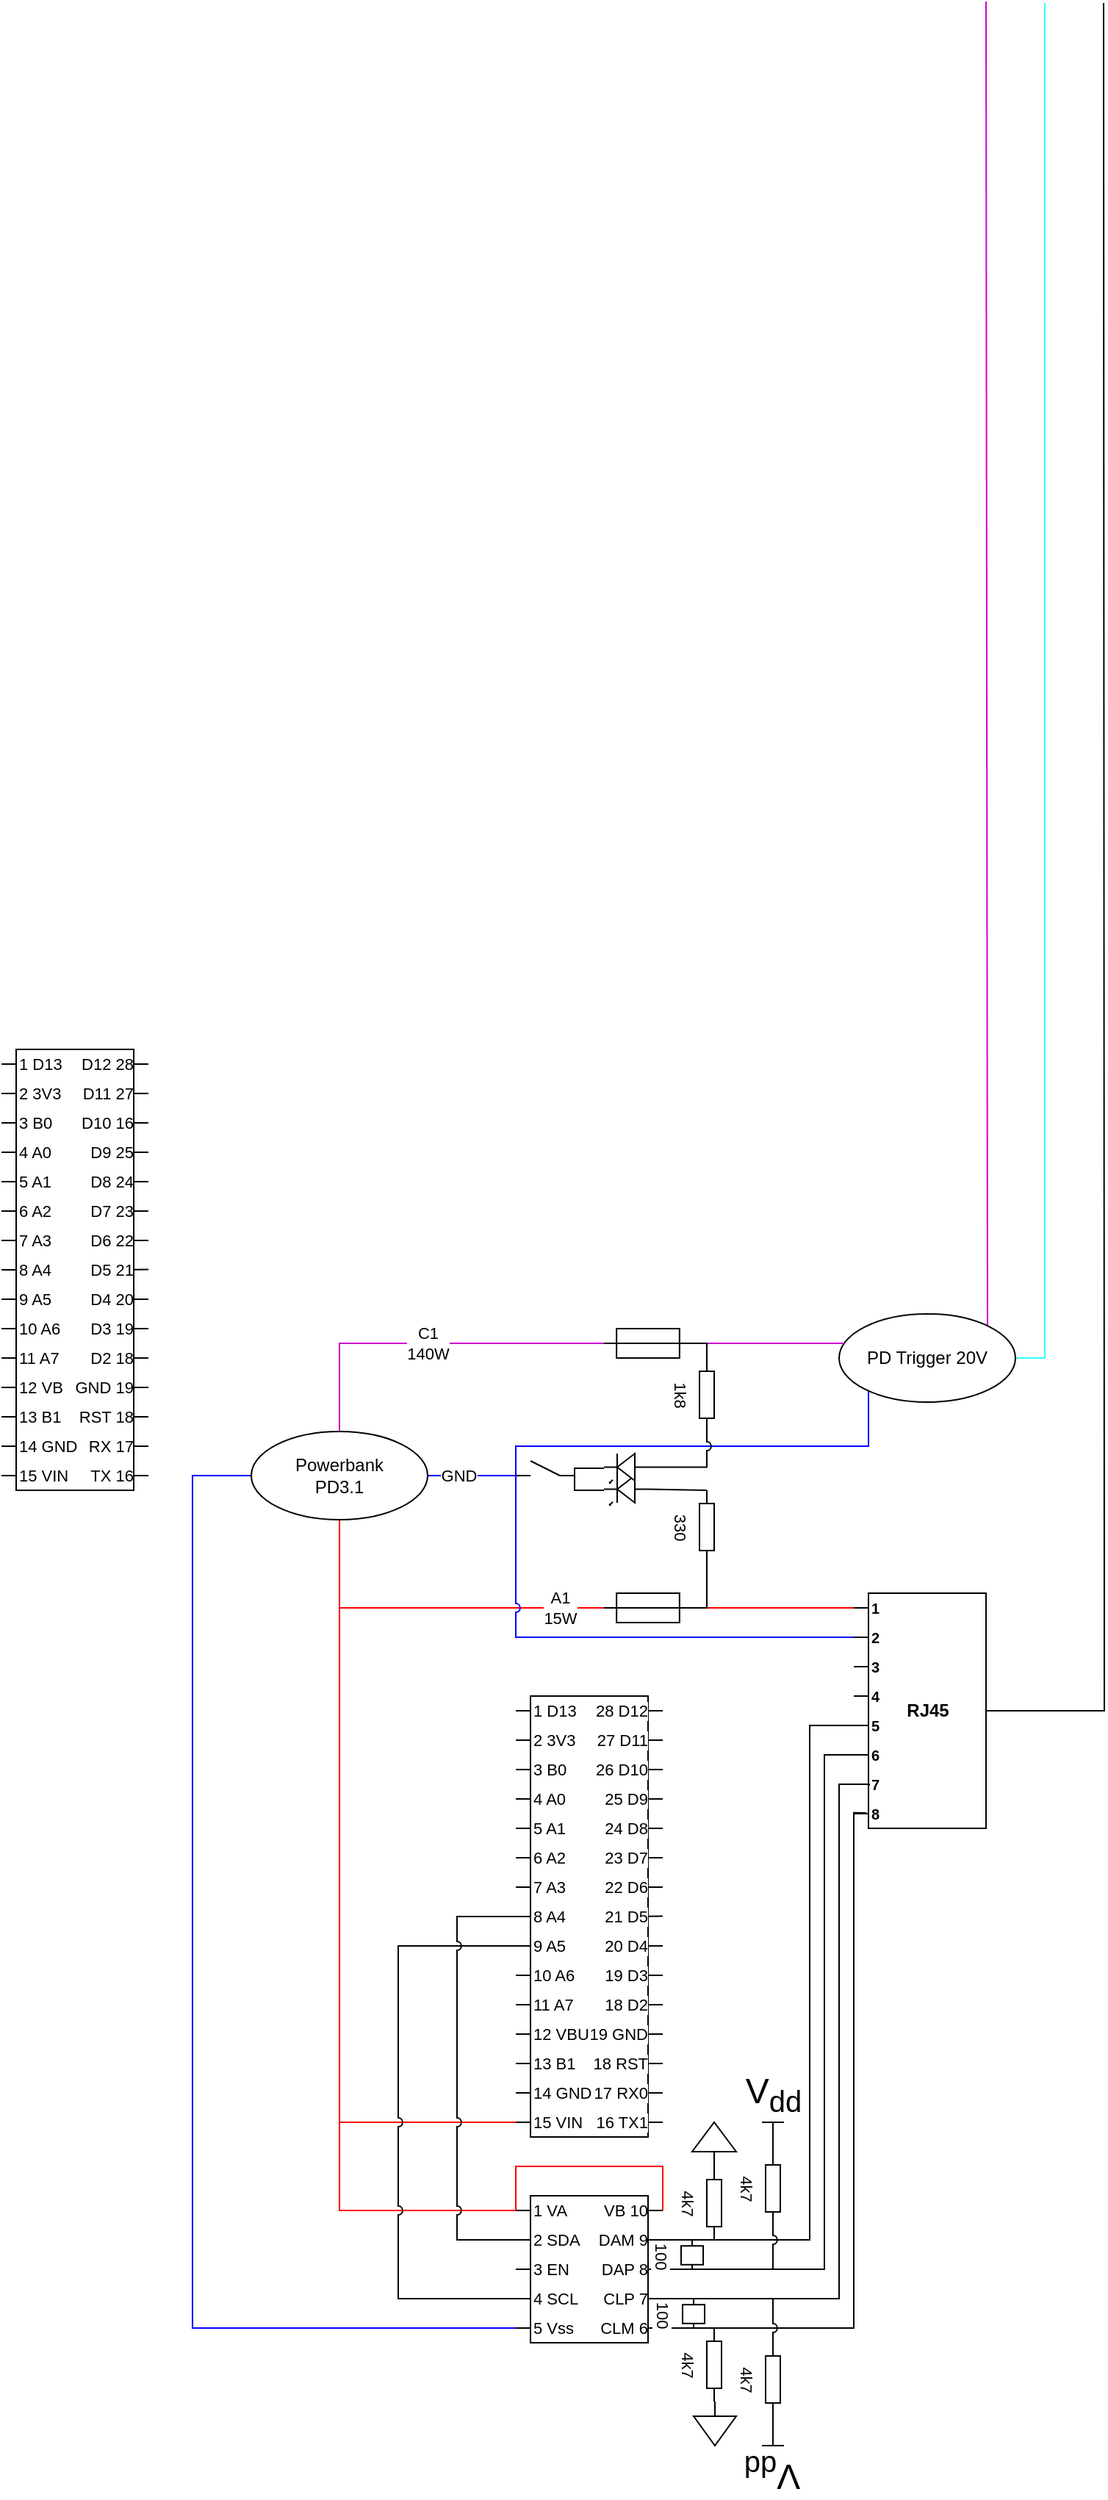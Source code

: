 <mxfile version="28.0.6">
  <diagram name="Page-1" id="oY7gIP28IcUTjpu2YXII">
    <mxGraphModel dx="1033" dy="1681" grid="1" gridSize="10" guides="0" tooltips="1" connect="0" arrows="0" fold="1" page="1" pageScale="1" pageWidth="850" pageHeight="1100" math="0" shadow="0">
      <root>
        <mxCell id="0" />
        <mxCell id="1" parent="0" />
        <mxCell id="NM8Ygho9J1A1PR424nyV-3" value="&lt;div&gt;C1&lt;/div&gt;&lt;div&gt;140W&lt;/div&gt;" style="edgeStyle=orthogonalEdgeStyle;rounded=0;orthogonalLoop=1;jettySize=auto;html=1;jumpStyle=arc;endArrow=none;endFill=0;strokeColor=light-dark(#CC00CC,#CC00CC);exitX=0.5;exitY=0;exitDx=0;exitDy=0;" edge="1" parent="1" source="NM8Ygho9J1A1PR424nyV-1">
          <mxGeometry relative="1" as="geometry">
            <mxPoint x="330" y="740" as="sourcePoint" />
            <mxPoint x="510" y="720" as="targetPoint" />
            <Array as="points">
              <mxPoint x="330" y="720" />
            </Array>
          </mxGeometry>
        </mxCell>
        <mxCell id="NM8Ygho9J1A1PR424nyV-5" value="&lt;div&gt;A1&lt;/div&gt;&lt;div&gt;15W&lt;/div&gt;" style="edgeStyle=orthogonalEdgeStyle;rounded=0;orthogonalLoop=1;jettySize=auto;html=1;endArrow=none;endFill=0;jumpStyle=arc;strokeColor=light-dark(#FF0000,#FF0000);" edge="1" parent="1" source="NM8Ygho9J1A1PR424nyV-1" target="NM8Ygho9J1A1PR424nyV-1161">
          <mxGeometry relative="1" as="geometry">
            <mxPoint x="330" y="890" as="sourcePoint" />
            <mxPoint x="690" y="900" as="targetPoint" />
            <Array as="points">
              <mxPoint x="330" y="900" />
            </Array>
          </mxGeometry>
        </mxCell>
        <mxCell id="NM8Ygho9J1A1PR424nyV-1178" style="edgeStyle=orthogonalEdgeStyle;shape=connector;rounded=0;jumpStyle=arc;orthogonalLoop=1;jettySize=auto;html=1;strokeColor=light-dark(#0000FF,#0000FF);align=center;verticalAlign=middle;fontFamily=Helvetica;fontSize=11;fontColor=default;labelBackgroundColor=default;endArrow=none;endFill=0;" edge="1" parent="1" source="NM8Ygho9J1A1PR424nyV-1" target="NM8Ygho9J1A1PR424nyV-1161">
          <mxGeometry relative="1" as="geometry">
            <mxPoint x="650" y="870" as="targetPoint" />
            <Array as="points">
              <mxPoint x="450" y="810" />
              <mxPoint x="450" y="920" />
            </Array>
          </mxGeometry>
        </mxCell>
        <mxCell id="NM8Ygho9J1A1PR424nyV-1179" value="GND" style="edgeStyle=orthogonalEdgeStyle;shape=connector;rounded=0;jumpStyle=arc;orthogonalLoop=1;jettySize=auto;html=1;strokeColor=light-dark(#0000FF,#0000FF);align=center;verticalAlign=middle;fontFamily=Helvetica;fontSize=11;fontColor=default;labelBackgroundColor=default;endArrow=none;endFill=0;" edge="1" parent="1" source="NM8Ygho9J1A1PR424nyV-1" target="NM8Ygho9J1A1PR424nyV-2">
          <mxGeometry x="-0.886" relative="1" as="geometry">
            <Array as="points">
              <mxPoint x="450" y="810" />
              <mxPoint x="450" y="790" />
              <mxPoint x="690" y="790" />
            </Array>
            <mxPoint as="offset" />
          </mxGeometry>
        </mxCell>
        <mxCell id="NM8Ygho9J1A1PR424nyV-1304" style="edgeStyle=orthogonalEdgeStyle;shape=connector;rounded=0;jumpStyle=arc;orthogonalLoop=1;jettySize=auto;html=1;strokeColor=light-dark(#FF0000,#FF0000);align=center;verticalAlign=middle;fontFamily=Helvetica;fontSize=11;fontColor=default;labelBackgroundColor=default;endArrow=none;endFill=0;" edge="1" parent="1" source="NM8Ygho9J1A1PR424nyV-1">
          <mxGeometry relative="1" as="geometry">
            <mxPoint x="450" y="1250" as="targetPoint" />
            <Array as="points">
              <mxPoint x="330" y="1250" />
            </Array>
          </mxGeometry>
        </mxCell>
        <mxCell id="NM8Ygho9J1A1PR424nyV-1422" style="edgeStyle=orthogonalEdgeStyle;shape=connector;rounded=0;jumpStyle=arc;orthogonalLoop=1;jettySize=auto;html=1;strokeColor=light-dark(#0000FF,#0000FF);align=center;verticalAlign=middle;fontFamily=Helvetica;fontSize=11;fontColor=default;labelBackgroundColor=default;endArrow=none;endFill=0;" edge="1" parent="1" source="NM8Ygho9J1A1PR424nyV-1">
          <mxGeometry relative="1" as="geometry">
            <mxPoint x="450" y="1390" as="targetPoint" />
            <Array as="points">
              <mxPoint x="230" y="810" />
              <mxPoint x="230" y="1390" />
            </Array>
          </mxGeometry>
        </mxCell>
        <mxCell id="NM8Ygho9J1A1PR424nyV-1423" style="edgeStyle=orthogonalEdgeStyle;shape=connector;rounded=0;jumpStyle=arc;orthogonalLoop=1;jettySize=auto;html=1;strokeColor=light-dark(#FF0000,#FF0000);align=center;verticalAlign=middle;fontFamily=Helvetica;fontSize=11;fontColor=default;labelBackgroundColor=default;endArrow=none;endFill=0;" edge="1" parent="1" source="NM8Ygho9J1A1PR424nyV-1">
          <mxGeometry relative="1" as="geometry">
            <mxPoint x="450" y="1310" as="targetPoint" />
            <Array as="points">
              <mxPoint x="330" y="1310" />
            </Array>
          </mxGeometry>
        </mxCell>
        <mxCell id="NM8Ygho9J1A1PR424nyV-1" value="&lt;div&gt;Powerbank&lt;/div&gt;&lt;div&gt;PD3.1&lt;/div&gt;" style="rounded=0;whiteSpace=wrap;html=1;shape=ellipse;perimeter=ellipsePerimeter;" vertex="1" parent="1">
          <mxGeometry x="270" y="780" width="120" height="60" as="geometry" />
        </mxCell>
        <mxCell id="NM8Ygho9J1A1PR424nyV-1220" style="edgeStyle=orthogonalEdgeStyle;shape=connector;rounded=0;jumpStyle=arc;orthogonalLoop=1;jettySize=auto;html=1;strokeColor=light-dark(#CC00CC,#CC00CC);align=center;verticalAlign=middle;fontFamily=Helvetica;fontSize=11;fontColor=default;labelBackgroundColor=default;endArrow=none;endFill=0;" edge="1" parent="1" source="NM8Ygho9J1A1PR424nyV-2">
          <mxGeometry relative="1" as="geometry">
            <mxPoint x="770" y="-193" as="targetPoint" />
            <Array as="points">
              <mxPoint x="771" y="720" />
              <mxPoint x="771" y="-193" />
            </Array>
          </mxGeometry>
        </mxCell>
        <mxCell id="NM8Ygho9J1A1PR424nyV-1221" style="edgeStyle=orthogonalEdgeStyle;shape=connector;rounded=0;jumpStyle=arc;orthogonalLoop=1;jettySize=auto;html=1;strokeColor=light-dark(#33FFFF,#33FFFF);align=center;verticalAlign=middle;fontFamily=Helvetica;fontSize=11;fontColor=default;labelBackgroundColor=default;endArrow=none;endFill=0;" edge="1" parent="1" source="NM8Ygho9J1A1PR424nyV-2">
          <mxGeometry relative="1" as="geometry">
            <mxPoint x="810" y="-190" as="targetPoint" />
            <Array as="points">
              <mxPoint x="810" y="730" />
              <mxPoint x="810" y="-192" />
            </Array>
          </mxGeometry>
        </mxCell>
        <mxCell id="NM8Ygho9J1A1PR424nyV-2" value="PD Trigger 20V" style="rounded=0;whiteSpace=wrap;html=1;shape=ellipse;perimeter=ellipsePerimeter;" vertex="1" parent="1">
          <mxGeometry x="670" y="700" width="120" height="60" as="geometry" />
        </mxCell>
        <mxCell id="NM8Ygho9J1A1PR424nyV-1160" value="" style="group;" vertex="1" connectable="0" parent="1">
          <mxGeometry x="680" y="890" width="90" height="160" as="geometry" />
        </mxCell>
        <mxCell id="NM8Ygho9J1A1PR424nyV-1222" style="edgeStyle=orthogonalEdgeStyle;shape=connector;rounded=0;jumpStyle=arc;orthogonalLoop=1;jettySize=auto;html=1;strokeColor=default;align=center;verticalAlign=middle;fontFamily=Helvetica;fontSize=11;fontColor=default;labelBackgroundColor=default;endArrow=none;endFill=0;" edge="1" parent="NM8Ygho9J1A1PR424nyV-1160" source="NM8Ygho9J1A1PR424nyV-1161">
          <mxGeometry relative="1" as="geometry">
            <mxPoint x="170" y="-1082" as="targetPoint" />
          </mxGeometry>
        </mxCell>
        <mxCell id="NM8Ygho9J1A1PR424nyV-1161" value="RJ45" style="rounded=0;html=1;fontStyle=1" vertex="1" parent="NM8Ygho9J1A1PR424nyV-1160">
          <mxGeometry x="10" width="80" height="160" as="geometry" />
        </mxCell>
        <mxCell id="NM8Ygho9J1A1PR424nyV-1162" value="" style="endArrow=none;html=1;rounded=0;fontStyle=1" edge="1" parent="NM8Ygho9J1A1PR424nyV-1160">
          <mxGeometry width="50" height="50" relative="1" as="geometry">
            <mxPoint y="130" as="sourcePoint" />
            <mxPoint x="10" y="130" as="targetPoint" />
          </mxGeometry>
        </mxCell>
        <mxCell id="NM8Ygho9J1A1PR424nyV-1163" value="" style="endArrow=none;html=1;rounded=0;fontStyle=1" edge="1" parent="NM8Ygho9J1A1PR424nyV-1160">
          <mxGeometry width="50" height="50" relative="1" as="geometry">
            <mxPoint y="150" as="sourcePoint" />
            <mxPoint x="10" y="150" as="targetPoint" />
          </mxGeometry>
        </mxCell>
        <mxCell id="NM8Ygho9J1A1PR424nyV-1164" value="" style="endArrow=none;html=1;rounded=0;fontStyle=1" edge="1" parent="NM8Ygho9J1A1PR424nyV-1160">
          <mxGeometry width="50" height="50" relative="1" as="geometry">
            <mxPoint y="110" as="sourcePoint" />
            <mxPoint x="10" y="110" as="targetPoint" />
          </mxGeometry>
        </mxCell>
        <mxCell id="NM8Ygho9J1A1PR424nyV-1165" value="" style="endArrow=none;html=1;rounded=0;fontStyle=1" edge="1" parent="NM8Ygho9J1A1PR424nyV-1160">
          <mxGeometry width="50" height="50" relative="1" as="geometry">
            <mxPoint y="90" as="sourcePoint" />
            <mxPoint x="10" y="90" as="targetPoint" />
          </mxGeometry>
        </mxCell>
        <mxCell id="NM8Ygho9J1A1PR424nyV-1166" value="" style="endArrow=none;html=1;rounded=0;fontStyle=1" edge="1" parent="NM8Ygho9J1A1PR424nyV-1160">
          <mxGeometry width="50" height="50" relative="1" as="geometry">
            <mxPoint y="70" as="sourcePoint" />
            <mxPoint x="10" y="70" as="targetPoint" />
          </mxGeometry>
        </mxCell>
        <mxCell id="NM8Ygho9J1A1PR424nyV-1167" value="" style="endArrow=none;html=1;rounded=0;fontStyle=1" edge="1" parent="NM8Ygho9J1A1PR424nyV-1160">
          <mxGeometry width="50" height="50" relative="1" as="geometry">
            <mxPoint y="50" as="sourcePoint" />
            <mxPoint x="10" y="50" as="targetPoint" />
          </mxGeometry>
        </mxCell>
        <mxCell id="NM8Ygho9J1A1PR424nyV-1168" value="" style="endArrow=none;html=1;rounded=0;fontStyle=1" edge="1" parent="NM8Ygho9J1A1PR424nyV-1160">
          <mxGeometry width="50" height="50" relative="1" as="geometry">
            <mxPoint y="30" as="sourcePoint" />
            <mxPoint x="10" y="30" as="targetPoint" />
          </mxGeometry>
        </mxCell>
        <mxCell id="NM8Ygho9J1A1PR424nyV-1169" value="" style="endArrow=none;html=1;rounded=0;fontStyle=1" edge="1" parent="NM8Ygho9J1A1PR424nyV-1160">
          <mxGeometry width="50" height="50" relative="1" as="geometry">
            <mxPoint y="10" as="sourcePoint" />
            <mxPoint x="10" y="10" as="targetPoint" />
          </mxGeometry>
        </mxCell>
        <mxCell id="NM8Ygho9J1A1PR424nyV-1170" value="1" style="text;html=1;align=left;verticalAlign=middle;rounded=0;fontSize=10;fontStyle=1;labelPosition=right;verticalLabelPosition=middle;" vertex="1" parent="NM8Ygho9J1A1PR424nyV-1160">
          <mxGeometry x="10" y="10" as="geometry" />
        </mxCell>
        <mxCell id="NM8Ygho9J1A1PR424nyV-1171" value="2" style="text;html=1;align=left;verticalAlign=middle;rounded=0;fontSize=10;fontStyle=1;labelPosition=right;verticalLabelPosition=middle;" vertex="1" parent="NM8Ygho9J1A1PR424nyV-1160">
          <mxGeometry x="10" y="30" as="geometry" />
        </mxCell>
        <mxCell id="NM8Ygho9J1A1PR424nyV-1172" value="3" style="text;html=1;align=left;verticalAlign=middle;rounded=0;fontSize=10;fontStyle=1;labelPosition=right;verticalLabelPosition=middle;" vertex="1" parent="NM8Ygho9J1A1PR424nyV-1160">
          <mxGeometry x="10" y="50" as="geometry" />
        </mxCell>
        <mxCell id="NM8Ygho9J1A1PR424nyV-1173" value="4" style="text;html=1;align=left;verticalAlign=middle;rounded=0;fontSize=10;fontStyle=1;labelPosition=right;verticalLabelPosition=middle;" vertex="1" parent="NM8Ygho9J1A1PR424nyV-1160">
          <mxGeometry x="10" y="70" as="geometry" />
        </mxCell>
        <mxCell id="NM8Ygho9J1A1PR424nyV-1174" value="5" style="text;html=1;align=left;verticalAlign=middle;rounded=0;fontSize=10;fontStyle=1;labelPosition=right;verticalLabelPosition=middle;" vertex="1" parent="NM8Ygho9J1A1PR424nyV-1160">
          <mxGeometry x="10" y="90" as="geometry" />
        </mxCell>
        <mxCell id="NM8Ygho9J1A1PR424nyV-1175" value="6" style="text;html=1;align=left;verticalAlign=middle;rounded=0;fontSize=10;fontStyle=1;labelPosition=right;verticalLabelPosition=middle;" vertex="1" parent="NM8Ygho9J1A1PR424nyV-1160">
          <mxGeometry x="10" y="110" as="geometry" />
        </mxCell>
        <mxCell id="NM8Ygho9J1A1PR424nyV-1176" value="7" style="text;html=1;align=left;verticalAlign=middle;rounded=0;fontSize=10;fontStyle=1;labelPosition=right;verticalLabelPosition=middle;" vertex="1" parent="NM8Ygho9J1A1PR424nyV-1160">
          <mxGeometry x="10" y="130" as="geometry" />
        </mxCell>
        <mxCell id="NM8Ygho9J1A1PR424nyV-1177" value="8" style="text;html=1;align=left;verticalAlign=middle;rounded=0;fontSize=10;rotation=0;fontStyle=1;labelPosition=right;verticalLabelPosition=middle;" vertex="1" parent="NM8Ygho9J1A1PR424nyV-1160">
          <mxGeometry x="10" y="150" as="geometry" />
        </mxCell>
        <mxCell id="NM8Ygho9J1A1PR424nyV-1180" value="1k8" style="pointerEvents=1;verticalLabelPosition=bottom;shadow=0;dashed=0;align=center;html=1;verticalAlign=top;shape=mxgraph.electrical.resistors.resistor_1;fontFamily=Helvetica;fontSize=11;fontColor=default;labelBackgroundColor=default;rotation=90;" vertex="1" parent="1">
          <mxGeometry x="555" y="750" width="50" height="10" as="geometry" />
        </mxCell>
        <mxCell id="NM8Ygho9J1A1PR424nyV-1185" style="edgeStyle=orthogonalEdgeStyle;shape=connector;rounded=0;jumpStyle=arc;orthogonalLoop=1;jettySize=auto;html=1;strokeColor=light-dark(#CC00CC,#CC00CC);align=center;verticalAlign=middle;fontFamily=Helvetica;fontSize=11;fontColor=default;labelBackgroundColor=default;endArrow=none;endFill=0;" edge="1" parent="1" target="NM8Ygho9J1A1PR424nyV-2">
          <mxGeometry relative="1" as="geometry">
            <mxPoint x="560" y="720" as="sourcePoint" />
            <Array as="points">
              <mxPoint x="580" y="720" />
              <mxPoint x="580" y="720" />
            </Array>
          </mxGeometry>
        </mxCell>
        <mxCell id="NM8Ygho9J1A1PR424nyV-1191" value="" style="group" vertex="1" connectable="0" parent="1">
          <mxGeometry x="450" y="800" width="40" height="10" as="geometry" />
        </mxCell>
        <mxCell id="NM8Ygho9J1A1PR424nyV-1187" value="" style="endArrow=none;html=1;rounded=0;strokeColor=default;align=center;verticalAlign=middle;fontFamily=Helvetica;fontSize=11;fontColor=default;labelBackgroundColor=default;edgeStyle=orthogonalEdgeStyle;jumpStyle=arc;" edge="1" parent="NM8Ygho9J1A1PR424nyV-1191">
          <mxGeometry width="50" height="50" relative="1" as="geometry">
            <mxPoint y="10" as="sourcePoint" />
            <mxPoint x="10" y="10" as="targetPoint" />
          </mxGeometry>
        </mxCell>
        <mxCell id="NM8Ygho9J1A1PR424nyV-1188" value="" style="endArrow=none;html=1;rounded=0;strokeColor=default;align=center;verticalAlign=middle;fontFamily=Helvetica;fontSize=11;fontColor=default;labelBackgroundColor=default;edgeStyle=orthogonalEdgeStyle;jumpStyle=arc;" edge="1" parent="NM8Ygho9J1A1PR424nyV-1191">
          <mxGeometry width="50" height="50" relative="1" as="geometry">
            <mxPoint x="30" y="10" as="sourcePoint" />
            <mxPoint x="40" y="10" as="targetPoint" />
          </mxGeometry>
        </mxCell>
        <mxCell id="NM8Ygho9J1A1PR424nyV-1190" value="" style="endArrow=none;html=1;rounded=0;strokeColor=default;align=center;verticalAlign=middle;fontFamily=Helvetica;fontSize=11;fontColor=default;labelBackgroundColor=default;jumpStyle=arc;" edge="1" parent="NM8Ygho9J1A1PR424nyV-1191">
          <mxGeometry width="50" height="50" relative="1" as="geometry">
            <mxPoint x="30" y="10" as="sourcePoint" />
            <mxPoint x="10" as="targetPoint" />
          </mxGeometry>
        </mxCell>
        <mxCell id="NM8Ygho9J1A1PR424nyV-1195" value="" style="group" vertex="1" connectable="0" parent="1">
          <mxGeometry x="510" y="710" width="60" height="20" as="geometry" />
        </mxCell>
        <mxCell id="NM8Ygho9J1A1PR424nyV-1193" value="" style="rounded=0;whiteSpace=wrap;html=1;fontFamily=Helvetica;fontSize=11;fontColor=default;labelBackgroundColor=default;" vertex="1" parent="NM8Ygho9J1A1PR424nyV-1195">
          <mxGeometry x="8.571" width="42.857" height="20" as="geometry" />
        </mxCell>
        <mxCell id="NM8Ygho9J1A1PR424nyV-1194" value="" style="endArrow=none;html=1;rounded=0;strokeColor=default;align=center;verticalAlign=middle;fontFamily=Helvetica;fontSize=11;fontColor=default;labelBackgroundColor=default;edgeStyle=orthogonalEdgeStyle;jumpStyle=arc;" edge="1" parent="NM8Ygho9J1A1PR424nyV-1195">
          <mxGeometry width="50" height="50" relative="1" as="geometry">
            <mxPoint y="10" as="sourcePoint" />
            <mxPoint x="60" y="10" as="targetPoint" />
          </mxGeometry>
        </mxCell>
        <mxCell id="NM8Ygho9J1A1PR424nyV-1198" value="" style="group" vertex="1" connectable="0" parent="1">
          <mxGeometry x="510" y="890" width="60" height="20" as="geometry" />
        </mxCell>
        <mxCell id="NM8Ygho9J1A1PR424nyV-1199" value="" style="rounded=0;whiteSpace=wrap;html=1;fontFamily=Helvetica;fontSize=11;fontColor=default;labelBackgroundColor=default;" vertex="1" parent="NM8Ygho9J1A1PR424nyV-1198">
          <mxGeometry x="8.571" width="42.857" height="20" as="geometry" />
        </mxCell>
        <mxCell id="NM8Ygho9J1A1PR424nyV-1200" value="" style="endArrow=none;html=1;rounded=0;strokeColor=default;align=center;verticalAlign=middle;fontFamily=Helvetica;fontSize=11;fontColor=default;labelBackgroundColor=default;edgeStyle=orthogonalEdgeStyle;jumpStyle=arc;" edge="1" parent="NM8Ygho9J1A1PR424nyV-1198">
          <mxGeometry width="50" height="50" relative="1" as="geometry">
            <mxPoint y="10" as="sourcePoint" />
            <mxPoint x="60" y="10" as="targetPoint" />
          </mxGeometry>
        </mxCell>
        <mxCell id="NM8Ygho9J1A1PR424nyV-1211" style="edgeStyle=orthogonalEdgeStyle;shape=connector;rounded=0;jumpStyle=arc;orthogonalLoop=1;jettySize=auto;html=1;strokeColor=default;align=center;verticalAlign=middle;fontFamily=Helvetica;fontSize=11;fontColor=default;labelBackgroundColor=default;endArrow=none;endFill=0;" edge="1" parent="1" source="NM8Ygho9J1A1PR424nyV-1205">
          <mxGeometry relative="1" as="geometry">
            <mxPoint x="490.0" y="810" as="targetPoint" />
            <Array as="points">
              <mxPoint x="490" y="820" />
            </Array>
          </mxGeometry>
        </mxCell>
        <mxCell id="NM8Ygho9J1A1PR424nyV-1205" value="" style="verticalLabelPosition=bottom;shadow=0;dashed=0;align=center;html=1;verticalAlign=top;shape=mxgraph.electrical.opto_electronics.led_1;pointerEvents=1;fontFamily=Helvetica;fontSize=11;fontColor=default;labelBackgroundColor=default;rotation=-180;" vertex="1" parent="1">
          <mxGeometry x="510" y="810" width="30" height="20" as="geometry" />
        </mxCell>
        <mxCell id="NM8Ygho9J1A1PR424nyV-1210" style="edgeStyle=orthogonalEdgeStyle;shape=connector;rounded=0;jumpStyle=arc;orthogonalLoop=1;jettySize=auto;html=1;strokeColor=default;align=center;verticalAlign=middle;fontFamily=Helvetica;fontSize=11;fontColor=default;labelBackgroundColor=default;endArrow=none;endFill=0;" edge="1" parent="1" source="NM8Ygho9J1A1PR424nyV-1206">
          <mxGeometry relative="1" as="geometry">
            <mxPoint x="490.0" y="810" as="targetPoint" />
          </mxGeometry>
        </mxCell>
        <mxCell id="NM8Ygho9J1A1PR424nyV-1206" value="" style="verticalLabelPosition=bottom;shadow=0;dashed=0;align=center;html=1;verticalAlign=top;shape=mxgraph.electrical.opto_electronics.led_1;pointerEvents=1;fontFamily=Helvetica;fontSize=11;fontColor=default;labelBackgroundColor=default;rotation=-180;" vertex="1" parent="1">
          <mxGeometry x="510" y="795" width="30" height="20" as="geometry" />
        </mxCell>
        <mxCell id="NM8Ygho9J1A1PR424nyV-1213" style="edgeStyle=orthogonalEdgeStyle;shape=connector;rounded=0;jumpStyle=arc;orthogonalLoop=1;jettySize=auto;html=1;entryX=0;entryY=0.54;entryDx=0;entryDy=0;entryPerimeter=0;strokeColor=default;align=center;verticalAlign=middle;fontFamily=Helvetica;fontSize=11;fontColor=default;labelBackgroundColor=default;endArrow=none;endFill=0;" edge="1" parent="1" source="NM8Ygho9J1A1PR424nyV-1180" target="NM8Ygho9J1A1PR424nyV-1206">
          <mxGeometry relative="1" as="geometry">
            <Array as="points">
              <mxPoint x="580" y="804" />
            </Array>
          </mxGeometry>
        </mxCell>
        <mxCell id="NM8Ygho9J1A1PR424nyV-1215" style="edgeStyle=orthogonalEdgeStyle;shape=connector;rounded=0;jumpStyle=arc;orthogonalLoop=1;jettySize=auto;html=1;entryX=0;entryY=0.5;entryDx=0;entryDy=0;entryPerimeter=0;strokeColor=default;align=center;verticalAlign=middle;fontFamily=Helvetica;fontSize=11;fontColor=default;labelBackgroundColor=default;endArrow=none;endFill=0;" edge="1" parent="1" source="NM8Ygho9J1A1PR424nyV-1193" target="NM8Ygho9J1A1PR424nyV-1180">
          <mxGeometry relative="1" as="geometry">
            <Array as="points">
              <mxPoint x="580" y="720" />
            </Array>
          </mxGeometry>
        </mxCell>
        <mxCell id="NM8Ygho9J1A1PR424nyV-1216" value="330" style="pointerEvents=1;verticalLabelPosition=bottom;shadow=0;dashed=0;align=center;html=1;verticalAlign=top;shape=mxgraph.electrical.resistors.resistor_1;fontFamily=Helvetica;fontSize=11;fontColor=default;labelBackgroundColor=default;rotation=90;" vertex="1" parent="1">
          <mxGeometry x="555" y="840" width="50" height="10" as="geometry" />
        </mxCell>
        <mxCell id="NM8Ygho9J1A1PR424nyV-1218" style="edgeStyle=orthogonalEdgeStyle;shape=connector;rounded=0;jumpStyle=arc;orthogonalLoop=1;jettySize=auto;html=1;entryX=1;entryY=0.5;entryDx=0;entryDy=0;entryPerimeter=0;strokeColor=default;align=center;verticalAlign=middle;fontFamily=Helvetica;fontSize=11;fontColor=default;labelBackgroundColor=default;endArrow=none;endFill=0;" edge="1" parent="1" source="NM8Ygho9J1A1PR424nyV-1199" target="NM8Ygho9J1A1PR424nyV-1216">
          <mxGeometry relative="1" as="geometry">
            <Array as="points">
              <mxPoint x="580" y="900" />
            </Array>
          </mxGeometry>
        </mxCell>
        <mxCell id="NM8Ygho9J1A1PR424nyV-1219" style="edgeStyle=orthogonalEdgeStyle;shape=connector;rounded=0;jumpStyle=arc;orthogonalLoop=1;jettySize=auto;html=1;entryX=0;entryY=0.54;entryDx=0;entryDy=0;entryPerimeter=0;strokeColor=default;align=center;verticalAlign=middle;fontFamily=Helvetica;fontSize=11;fontColor=default;labelBackgroundColor=default;endArrow=none;endFill=0;exitX=0;exitY=0.5;exitDx=0;exitDy=0;exitPerimeter=0;" edge="1" parent="1" source="NM8Ygho9J1A1PR424nyV-1216" target="NM8Ygho9J1A1PR424nyV-1205">
          <mxGeometry relative="1" as="geometry">
            <Array as="points">
              <mxPoint x="555" y="820" />
            </Array>
          </mxGeometry>
        </mxCell>
        <mxCell id="NM8Ygho9J1A1PR424nyV-1223" value="" style="group;fontFamily=Helvetica;fontSize=11;fontColor=default;labelBackgroundColor=default;" vertex="1" connectable="0" parent="1">
          <mxGeometry x="450" y="960" width="100" height="300" as="geometry" />
        </mxCell>
        <mxCell id="NM8Ygho9J1A1PR424nyV-1421" style="edgeStyle=orthogonalEdgeStyle;shape=connector;rounded=0;jumpStyle=arc;orthogonalLoop=1;jettySize=auto;html=1;strokeColor=default;align=center;verticalAlign=middle;fontFamily=Helvetica;fontSize=11;fontColor=default;labelBackgroundColor=default;endArrow=none;endFill=0;" edge="1" parent="NM8Ygho9J1A1PR424nyV-1223" source="NM8Ygho9J1A1PR424nyV-1224">
          <mxGeometry relative="1" as="geometry">
            <mxPoint y="410" as="targetPoint" />
            <Array as="points">
              <mxPoint x="-80" y="170" />
              <mxPoint x="-80" y="410" />
            </Array>
          </mxGeometry>
        </mxCell>
        <mxCell id="NM8Ygho9J1A1PR424nyV-1224" value="" style="rounded=0;html=1;fontFamily=Helvetica;fontSize=11;fontColor=default;labelBackgroundColor=default;" vertex="1" parent="NM8Ygho9J1A1PR424nyV-1223">
          <mxGeometry x="10" width="80" height="300" as="geometry" />
        </mxCell>
        <mxCell id="NM8Ygho9J1A1PR424nyV-1225" value="" style="endArrow=none;html=1;rounded=0;strokeColor=default;align=center;verticalAlign=middle;fontFamily=Helvetica;fontSize=11;fontColor=default;labelBackgroundColor=default;edgeStyle=orthogonalEdgeStyle;jumpStyle=arc;" edge="1" parent="NM8Ygho9J1A1PR424nyV-1223">
          <mxGeometry width="50" height="50" relative="1" as="geometry">
            <mxPoint y="130" as="sourcePoint" />
            <mxPoint x="10" y="130" as="targetPoint" />
          </mxGeometry>
        </mxCell>
        <mxCell id="NM8Ygho9J1A1PR424nyV-1226" value="" style="endArrow=none;html=1;rounded=0;strokeColor=default;align=center;verticalAlign=middle;fontFamily=Helvetica;fontSize=11;fontColor=default;labelBackgroundColor=default;edgeStyle=orthogonalEdgeStyle;jumpStyle=arc;" edge="1" parent="NM8Ygho9J1A1PR424nyV-1223">
          <mxGeometry width="50" height="50" relative="1" as="geometry">
            <mxPoint y="150" as="sourcePoint" />
            <mxPoint x="10" y="150" as="targetPoint" />
          </mxGeometry>
        </mxCell>
        <mxCell id="NM8Ygho9J1A1PR424nyV-1227" value="" style="endArrow=none;html=1;rounded=0;strokeColor=default;align=center;verticalAlign=middle;fontFamily=Helvetica;fontSize=11;fontColor=default;labelBackgroundColor=default;edgeStyle=orthogonalEdgeStyle;jumpStyle=arc;" edge="1" parent="NM8Ygho9J1A1PR424nyV-1223">
          <mxGeometry width="50" height="50" relative="1" as="geometry">
            <mxPoint y="170" as="sourcePoint" />
            <mxPoint x="10" y="170" as="targetPoint" />
          </mxGeometry>
        </mxCell>
        <mxCell id="NM8Ygho9J1A1PR424nyV-1228" value="" style="endArrow=none;html=1;rounded=0;strokeColor=default;align=center;verticalAlign=middle;fontFamily=Helvetica;fontSize=11;fontColor=default;labelBackgroundColor=default;edgeStyle=orthogonalEdgeStyle;jumpStyle=arc;" edge="1" parent="NM8Ygho9J1A1PR424nyV-1223">
          <mxGeometry width="50" height="50" relative="1" as="geometry">
            <mxPoint y="190" as="sourcePoint" />
            <mxPoint x="10" y="190" as="targetPoint" />
          </mxGeometry>
        </mxCell>
        <mxCell id="NM8Ygho9J1A1PR424nyV-1229" value="" style="endArrow=none;html=1;rounded=0;strokeColor=default;align=center;verticalAlign=middle;fontFamily=Helvetica;fontSize=11;fontColor=default;labelBackgroundColor=default;edgeStyle=orthogonalEdgeStyle;jumpStyle=arc;" edge="1" parent="NM8Ygho9J1A1PR424nyV-1223">
          <mxGeometry width="50" height="50" relative="1" as="geometry">
            <mxPoint y="210" as="sourcePoint" />
            <mxPoint x="10" y="210" as="targetPoint" />
          </mxGeometry>
        </mxCell>
        <mxCell id="NM8Ygho9J1A1PR424nyV-1230" value="" style="endArrow=none;html=1;rounded=0;strokeColor=default;align=center;verticalAlign=middle;fontFamily=Helvetica;fontSize=11;fontColor=default;labelBackgroundColor=default;edgeStyle=orthogonalEdgeStyle;jumpStyle=arc;" edge="1" parent="NM8Ygho9J1A1PR424nyV-1223">
          <mxGeometry width="50" height="50" relative="1" as="geometry">
            <mxPoint y="230" as="sourcePoint" />
            <mxPoint x="10" y="230" as="targetPoint" />
          </mxGeometry>
        </mxCell>
        <mxCell id="NM8Ygho9J1A1PR424nyV-1231" value="" style="endArrow=none;html=1;rounded=0;strokeColor=default;align=center;verticalAlign=middle;fontFamily=Helvetica;fontSize=11;fontColor=default;labelBackgroundColor=default;edgeStyle=orthogonalEdgeStyle;jumpStyle=arc;" edge="1" parent="NM8Ygho9J1A1PR424nyV-1223">
          <mxGeometry width="50" height="50" relative="1" as="geometry">
            <mxPoint y="250" as="sourcePoint" />
            <mxPoint x="10" y="250" as="targetPoint" />
          </mxGeometry>
        </mxCell>
        <mxCell id="NM8Ygho9J1A1PR424nyV-1232" value="" style="endArrow=none;html=1;rounded=0;strokeColor=default;align=center;verticalAlign=middle;fontFamily=Helvetica;fontSize=11;fontColor=default;labelBackgroundColor=default;edgeStyle=orthogonalEdgeStyle;jumpStyle=arc;" edge="1" parent="NM8Ygho9J1A1PR424nyV-1223">
          <mxGeometry width="50" height="50" relative="1" as="geometry">
            <mxPoint y="270" as="sourcePoint" />
            <mxPoint x="10" y="270" as="targetPoint" />
          </mxGeometry>
        </mxCell>
        <mxCell id="NM8Ygho9J1A1PR424nyV-1233" value="" style="endArrow=none;html=1;rounded=0;strokeColor=default;align=center;verticalAlign=middle;fontFamily=Helvetica;fontSize=11;fontColor=default;labelBackgroundColor=default;edgeStyle=orthogonalEdgeStyle;jumpStyle=arc;" edge="1" parent="NM8Ygho9J1A1PR424nyV-1223">
          <mxGeometry width="50" height="50" relative="1" as="geometry">
            <mxPoint x="90" y="270" as="sourcePoint" />
            <mxPoint x="100" y="270" as="targetPoint" />
          </mxGeometry>
        </mxCell>
        <mxCell id="NM8Ygho9J1A1PR424nyV-1234" value="" style="endArrow=none;html=1;rounded=0;strokeColor=default;align=center;verticalAlign=middle;fontFamily=Helvetica;fontSize=11;fontColor=default;labelBackgroundColor=default;edgeStyle=orthogonalEdgeStyle;jumpStyle=arc;" edge="1" parent="NM8Ygho9J1A1PR424nyV-1223">
          <mxGeometry width="50" height="50" relative="1" as="geometry">
            <mxPoint y="110" as="sourcePoint" />
            <mxPoint x="10" y="110" as="targetPoint" />
          </mxGeometry>
        </mxCell>
        <mxCell id="NM8Ygho9J1A1PR424nyV-1235" value="" style="endArrow=none;html=1;rounded=0;strokeColor=default;align=center;verticalAlign=middle;fontFamily=Helvetica;fontSize=11;fontColor=default;labelBackgroundColor=default;edgeStyle=orthogonalEdgeStyle;jumpStyle=arc;" edge="1" parent="NM8Ygho9J1A1PR424nyV-1223">
          <mxGeometry width="50" height="50" relative="1" as="geometry">
            <mxPoint y="90" as="sourcePoint" />
            <mxPoint x="10" y="90" as="targetPoint" />
          </mxGeometry>
        </mxCell>
        <mxCell id="NM8Ygho9J1A1PR424nyV-1236" value="" style="endArrow=none;html=1;rounded=0;strokeColor=default;align=center;verticalAlign=middle;fontFamily=Helvetica;fontSize=11;fontColor=default;labelBackgroundColor=default;edgeStyle=orthogonalEdgeStyle;jumpStyle=arc;" edge="1" parent="NM8Ygho9J1A1PR424nyV-1223">
          <mxGeometry width="50" height="50" relative="1" as="geometry">
            <mxPoint y="70" as="sourcePoint" />
            <mxPoint x="10" y="70" as="targetPoint" />
          </mxGeometry>
        </mxCell>
        <mxCell id="NM8Ygho9J1A1PR424nyV-1237" value="" style="endArrow=none;html=1;rounded=0;strokeColor=default;align=center;verticalAlign=middle;fontFamily=Helvetica;fontSize=11;fontColor=default;labelBackgroundColor=default;edgeStyle=orthogonalEdgeStyle;jumpStyle=arc;" edge="1" parent="NM8Ygho9J1A1PR424nyV-1223">
          <mxGeometry width="50" height="50" relative="1" as="geometry">
            <mxPoint y="50" as="sourcePoint" />
            <mxPoint x="10" y="50" as="targetPoint" />
          </mxGeometry>
        </mxCell>
        <mxCell id="NM8Ygho9J1A1PR424nyV-1238" value="" style="endArrow=none;html=1;rounded=0;strokeColor=default;align=center;verticalAlign=middle;fontFamily=Helvetica;fontSize=11;fontColor=default;labelBackgroundColor=default;edgeStyle=orthogonalEdgeStyle;jumpStyle=arc;" edge="1" parent="NM8Ygho9J1A1PR424nyV-1223">
          <mxGeometry width="50" height="50" relative="1" as="geometry">
            <mxPoint y="30" as="sourcePoint" />
            <mxPoint x="10" y="30" as="targetPoint" />
          </mxGeometry>
        </mxCell>
        <mxCell id="NM8Ygho9J1A1PR424nyV-1239" value="" style="endArrow=none;html=1;rounded=0;strokeColor=default;align=center;verticalAlign=middle;fontFamily=Helvetica;fontSize=11;fontColor=default;labelBackgroundColor=default;edgeStyle=orthogonalEdgeStyle;jumpStyle=arc;" edge="1" parent="NM8Ygho9J1A1PR424nyV-1223">
          <mxGeometry width="50" height="50" relative="1" as="geometry">
            <mxPoint y="10" as="sourcePoint" />
            <mxPoint x="10" y="10" as="targetPoint" />
          </mxGeometry>
        </mxCell>
        <mxCell id="NM8Ygho9J1A1PR424nyV-1240" value="" style="endArrow=none;html=1;rounded=0;strokeColor=default;align=center;verticalAlign=middle;fontFamily=Helvetica;fontSize=11;fontColor=default;labelBackgroundColor=default;edgeStyle=orthogonalEdgeStyle;jumpStyle=arc;" edge="1" parent="NM8Ygho9J1A1PR424nyV-1223">
          <mxGeometry width="50" height="50" relative="1" as="geometry">
            <mxPoint x="90" y="10" as="sourcePoint" />
            <mxPoint x="100" y="10" as="targetPoint" />
          </mxGeometry>
        </mxCell>
        <mxCell id="NM8Ygho9J1A1PR424nyV-1241" value="" style="endArrow=none;html=1;rounded=0;strokeColor=default;align=center;verticalAlign=middle;fontFamily=Helvetica;fontSize=11;fontColor=default;labelBackgroundColor=default;edgeStyle=orthogonalEdgeStyle;jumpStyle=arc;" edge="1" parent="NM8Ygho9J1A1PR424nyV-1223">
          <mxGeometry width="50" height="50" relative="1" as="geometry">
            <mxPoint x="90" y="30" as="sourcePoint" />
            <mxPoint x="100" y="30" as="targetPoint" />
          </mxGeometry>
        </mxCell>
        <mxCell id="NM8Ygho9J1A1PR424nyV-1242" value="" style="endArrow=none;html=1;rounded=0;strokeColor=default;align=center;verticalAlign=middle;fontFamily=Helvetica;fontSize=11;fontColor=default;labelBackgroundColor=default;edgeStyle=orthogonalEdgeStyle;jumpStyle=arc;" edge="1" parent="NM8Ygho9J1A1PR424nyV-1223">
          <mxGeometry width="50" height="50" relative="1" as="geometry">
            <mxPoint x="90" y="50" as="sourcePoint" />
            <mxPoint x="100" y="50" as="targetPoint" />
          </mxGeometry>
        </mxCell>
        <mxCell id="NM8Ygho9J1A1PR424nyV-1243" value="" style="endArrow=none;html=1;rounded=0;strokeColor=default;align=center;verticalAlign=middle;fontFamily=Helvetica;fontSize=11;fontColor=default;labelBackgroundColor=default;edgeStyle=orthogonalEdgeStyle;jumpStyle=arc;" edge="1" parent="NM8Ygho9J1A1PR424nyV-1223">
          <mxGeometry width="50" height="50" relative="1" as="geometry">
            <mxPoint x="90" y="70" as="sourcePoint" />
            <mxPoint x="100" y="70" as="targetPoint" />
          </mxGeometry>
        </mxCell>
        <mxCell id="NM8Ygho9J1A1PR424nyV-1244" value="" style="endArrow=none;html=1;rounded=0;strokeColor=default;align=center;verticalAlign=middle;fontFamily=Helvetica;fontSize=11;fontColor=default;labelBackgroundColor=default;edgeStyle=orthogonalEdgeStyle;jumpStyle=arc;" edge="1" parent="NM8Ygho9J1A1PR424nyV-1223">
          <mxGeometry width="50" height="50" relative="1" as="geometry">
            <mxPoint x="90" y="90" as="sourcePoint" />
            <mxPoint x="100" y="90" as="targetPoint" />
          </mxGeometry>
        </mxCell>
        <mxCell id="NM8Ygho9J1A1PR424nyV-1245" value="" style="endArrow=none;html=1;rounded=0;strokeColor=default;align=center;verticalAlign=middle;fontFamily=Helvetica;fontSize=11;fontColor=default;labelBackgroundColor=default;edgeStyle=orthogonalEdgeStyle;jumpStyle=arc;" edge="1" parent="NM8Ygho9J1A1PR424nyV-1223">
          <mxGeometry width="50" height="50" relative="1" as="geometry">
            <mxPoint x="90" y="110" as="sourcePoint" />
            <mxPoint x="100" y="110" as="targetPoint" />
          </mxGeometry>
        </mxCell>
        <mxCell id="NM8Ygho9J1A1PR424nyV-1246" value="" style="endArrow=none;html=1;rounded=0;strokeColor=default;align=center;verticalAlign=middle;fontFamily=Helvetica;fontSize=11;fontColor=default;labelBackgroundColor=default;edgeStyle=orthogonalEdgeStyle;jumpStyle=arc;" edge="1" parent="NM8Ygho9J1A1PR424nyV-1223">
          <mxGeometry width="50" height="50" relative="1" as="geometry">
            <mxPoint x="90" y="130" as="sourcePoint" />
            <mxPoint x="100" y="130" as="targetPoint" />
          </mxGeometry>
        </mxCell>
        <mxCell id="NM8Ygho9J1A1PR424nyV-1247" value="" style="endArrow=none;html=1;rounded=0;strokeColor=default;align=center;verticalAlign=middle;fontFamily=Helvetica;fontSize=11;fontColor=default;labelBackgroundColor=default;edgeStyle=orthogonalEdgeStyle;jumpStyle=arc;" edge="1" parent="NM8Ygho9J1A1PR424nyV-1223">
          <mxGeometry width="50" height="50" relative="1" as="geometry">
            <mxPoint x="90" y="149.83" as="sourcePoint" />
            <mxPoint x="100" y="150" as="targetPoint" />
          </mxGeometry>
        </mxCell>
        <mxCell id="NM8Ygho9J1A1PR424nyV-1248" value="" style="endArrow=none;html=1;rounded=0;strokeColor=default;align=center;verticalAlign=middle;fontFamily=Helvetica;fontSize=11;fontColor=default;labelBackgroundColor=default;edgeStyle=orthogonalEdgeStyle;jumpStyle=arc;" edge="1" parent="NM8Ygho9J1A1PR424nyV-1223">
          <mxGeometry width="50" height="50" relative="1" as="geometry">
            <mxPoint x="90" y="170" as="sourcePoint" />
            <mxPoint x="100" y="170" as="targetPoint" />
          </mxGeometry>
        </mxCell>
        <mxCell id="NM8Ygho9J1A1PR424nyV-1249" value="" style="endArrow=none;html=1;rounded=0;strokeColor=default;align=center;verticalAlign=middle;fontFamily=Helvetica;fontSize=11;fontColor=default;labelBackgroundColor=default;edgeStyle=orthogonalEdgeStyle;jumpStyle=arc;" edge="1" parent="NM8Ygho9J1A1PR424nyV-1223">
          <mxGeometry width="50" height="50" relative="1" as="geometry">
            <mxPoint x="90" y="190" as="sourcePoint" />
            <mxPoint x="100" y="190" as="targetPoint" />
          </mxGeometry>
        </mxCell>
        <mxCell id="NM8Ygho9J1A1PR424nyV-1250" value="" style="endArrow=none;html=1;rounded=0;strokeColor=default;align=center;verticalAlign=middle;fontFamily=Helvetica;fontSize=11;fontColor=default;labelBackgroundColor=default;edgeStyle=orthogonalEdgeStyle;jumpStyle=arc;" edge="1" parent="NM8Ygho9J1A1PR424nyV-1223">
          <mxGeometry width="50" height="50" relative="1" as="geometry">
            <mxPoint x="90" y="210" as="sourcePoint" />
            <mxPoint x="100" y="210" as="targetPoint" />
          </mxGeometry>
        </mxCell>
        <mxCell id="NM8Ygho9J1A1PR424nyV-1251" value="" style="endArrow=none;html=1;rounded=0;strokeColor=default;align=center;verticalAlign=middle;fontFamily=Helvetica;fontSize=11;fontColor=default;labelBackgroundColor=default;edgeStyle=orthogonalEdgeStyle;jumpStyle=arc;" edge="1" parent="NM8Ygho9J1A1PR424nyV-1223">
          <mxGeometry width="50" height="50" relative="1" as="geometry">
            <mxPoint x="90" y="230" as="sourcePoint" />
            <mxPoint x="100" y="230" as="targetPoint" />
          </mxGeometry>
        </mxCell>
        <mxCell id="NM8Ygho9J1A1PR424nyV-1252" value="" style="endArrow=none;html=1;rounded=0;strokeColor=default;align=center;verticalAlign=middle;fontFamily=Helvetica;fontSize=11;fontColor=default;labelBackgroundColor=default;edgeStyle=orthogonalEdgeStyle;jumpStyle=arc;" edge="1" parent="NM8Ygho9J1A1PR424nyV-1223">
          <mxGeometry width="50" height="50" relative="1" as="geometry">
            <mxPoint x="90" y="250" as="sourcePoint" />
            <mxPoint x="100" y="250" as="targetPoint" />
          </mxGeometry>
        </mxCell>
        <mxCell id="NM8Ygho9J1A1PR424nyV-1253" value="" style="edgeStyle=orthogonalEdgeStyle;rounded=0;orthogonalLoop=1;jettySize=auto;html=1;strokeColor=default;align=center;verticalAlign=middle;fontFamily=Helvetica;fontSize=11;fontColor=default;labelBackgroundColor=default;jumpStyle=arc;endArrow=none;endFill=0;" edge="1" parent="NM8Ygho9J1A1PR424nyV-1223" source="NM8Ygho9J1A1PR424nyV-1255" target="NM8Ygho9J1A1PR424nyV-1224">
          <mxGeometry relative="1" as="geometry" />
        </mxCell>
        <mxCell id="NM8Ygho9J1A1PR424nyV-1254" value="" style="edgeStyle=orthogonalEdgeStyle;rounded=0;orthogonalLoop=1;jettySize=auto;html=1;strokeColor=default;align=center;verticalAlign=middle;fontFamily=Helvetica;fontSize=11;fontColor=default;labelBackgroundColor=default;jumpStyle=arc;endArrow=none;endFill=0;" edge="1" parent="NM8Ygho9J1A1PR424nyV-1223" source="NM8Ygho9J1A1PR424nyV-1255" target="NM8Ygho9J1A1PR424nyV-1224">
          <mxGeometry relative="1" as="geometry" />
        </mxCell>
        <mxCell id="NM8Ygho9J1A1PR424nyV-1255" value="1 D13" style="text;html=1;align=left;verticalAlign=middle;rounded=0;fontSize=11;labelPosition=right;verticalLabelPosition=middle;fontFamily=Helvetica;fontColor=default;labelBackgroundColor=default;" vertex="1" parent="NM8Ygho9J1A1PR424nyV-1223">
          <mxGeometry x="10" y="10" as="geometry" />
        </mxCell>
        <mxCell id="NM8Ygho9J1A1PR424nyV-1256" value="2 3V3" style="text;html=1;align=left;verticalAlign=middle;rounded=0;fontSize=11;labelPosition=right;verticalLabelPosition=middle;fontFamily=Helvetica;fontColor=default;labelBackgroundColor=default;" vertex="1" parent="NM8Ygho9J1A1PR424nyV-1223">
          <mxGeometry x="10" y="30" as="geometry" />
        </mxCell>
        <mxCell id="NM8Ygho9J1A1PR424nyV-1257" value="3 B0" style="text;html=1;align=left;verticalAlign=middle;rounded=0;fontSize=11;labelPosition=right;verticalLabelPosition=middle;fontFamily=Helvetica;fontColor=default;labelBackgroundColor=default;" vertex="1" parent="NM8Ygho9J1A1PR424nyV-1223">
          <mxGeometry x="10" y="50" as="geometry" />
        </mxCell>
        <mxCell id="NM8Ygho9J1A1PR424nyV-1258" value="4 A0" style="text;html=1;align=left;verticalAlign=middle;rounded=0;fontSize=11;labelPosition=right;verticalLabelPosition=middle;fontFamily=Helvetica;fontColor=default;labelBackgroundColor=default;" vertex="1" parent="NM8Ygho9J1A1PR424nyV-1223">
          <mxGeometry x="10" y="70" as="geometry" />
        </mxCell>
        <mxCell id="NM8Ygho9J1A1PR424nyV-1259" value="" style="edgeStyle=orthogonalEdgeStyle;rounded=0;orthogonalLoop=1;jettySize=auto;html=1;strokeColor=default;align=center;verticalAlign=middle;fontFamily=Helvetica;fontSize=11;fontColor=default;labelBackgroundColor=default;jumpStyle=arc;endArrow=none;endFill=0;" edge="1" parent="NM8Ygho9J1A1PR424nyV-1223" source="NM8Ygho9J1A1PR424nyV-1260" target="NM8Ygho9J1A1PR424nyV-1224">
          <mxGeometry relative="1" as="geometry" />
        </mxCell>
        <mxCell id="NM8Ygho9J1A1PR424nyV-1260" value="5 A1" style="text;html=1;align=left;verticalAlign=middle;rounded=0;fontSize=11;labelPosition=right;verticalLabelPosition=middle;fontFamily=Helvetica;fontColor=default;labelBackgroundColor=default;" vertex="1" parent="NM8Ygho9J1A1PR424nyV-1223">
          <mxGeometry x="10" y="90" as="geometry" />
        </mxCell>
        <mxCell id="NM8Ygho9J1A1PR424nyV-1261" value="6 A2" style="text;html=1;align=left;verticalAlign=middle;rounded=0;fontSize=11;labelPosition=right;verticalLabelPosition=middle;fontFamily=Helvetica;fontColor=default;labelBackgroundColor=default;" vertex="1" parent="NM8Ygho9J1A1PR424nyV-1223">
          <mxGeometry x="10" y="110" as="geometry" />
        </mxCell>
        <mxCell id="NM8Ygho9J1A1PR424nyV-1262" value="7 A3" style="text;html=1;align=left;verticalAlign=middle;rounded=0;fontSize=11;labelPosition=right;verticalLabelPosition=middle;fontFamily=Helvetica;fontColor=default;labelBackgroundColor=default;" vertex="1" parent="NM8Ygho9J1A1PR424nyV-1223">
          <mxGeometry x="10" y="130" as="geometry" />
        </mxCell>
        <mxCell id="NM8Ygho9J1A1PR424nyV-1263" value="" style="edgeStyle=orthogonalEdgeStyle;rounded=0;orthogonalLoop=1;jettySize=auto;html=1;strokeColor=default;align=center;verticalAlign=middle;fontFamily=Helvetica;fontSize=11;fontColor=default;labelBackgroundColor=default;jumpStyle=arc;endArrow=none;endFill=0;" edge="1" parent="NM8Ygho9J1A1PR424nyV-1223" source="NM8Ygho9J1A1PR424nyV-1266" target="NM8Ygho9J1A1PR424nyV-1224">
          <mxGeometry relative="1" as="geometry" />
        </mxCell>
        <mxCell id="NM8Ygho9J1A1PR424nyV-1264" value="" style="edgeStyle=orthogonalEdgeStyle;rounded=0;orthogonalLoop=1;jettySize=auto;html=1;strokeColor=default;align=center;verticalAlign=middle;fontFamily=Helvetica;fontSize=11;fontColor=default;labelBackgroundColor=default;jumpStyle=arc;endArrow=none;endFill=0;" edge="1" parent="NM8Ygho9J1A1PR424nyV-1223" source="NM8Ygho9J1A1PR424nyV-1266" target="NM8Ygho9J1A1PR424nyV-1224">
          <mxGeometry relative="1" as="geometry" />
        </mxCell>
        <mxCell id="NM8Ygho9J1A1PR424nyV-1265" value="" style="edgeStyle=orthogonalEdgeStyle;rounded=0;orthogonalLoop=1;jettySize=auto;html=1;strokeColor=default;align=center;verticalAlign=middle;fontFamily=Helvetica;fontSize=11;fontColor=default;labelBackgroundColor=default;jumpStyle=arc;endArrow=none;endFill=0;" edge="1" parent="NM8Ygho9J1A1PR424nyV-1223" source="NM8Ygho9J1A1PR424nyV-1266" target="NM8Ygho9J1A1PR424nyV-1224">
          <mxGeometry relative="1" as="geometry" />
        </mxCell>
        <mxCell id="NM8Ygho9J1A1PR424nyV-1266" value="8 A4" style="text;html=1;align=left;verticalAlign=middle;rounded=0;fontSize=11;rotation=0;labelPosition=right;verticalLabelPosition=middle;fontFamily=Helvetica;fontColor=default;labelBackgroundColor=default;" vertex="1" parent="NM8Ygho9J1A1PR424nyV-1223">
          <mxGeometry x="10" y="150" as="geometry" />
        </mxCell>
        <mxCell id="NM8Ygho9J1A1PR424nyV-1267" value="9 A5" style="text;html=1;align=left;verticalAlign=middle;rounded=0;fontSize=11;labelPosition=right;verticalLabelPosition=middle;fontFamily=Helvetica;fontColor=default;labelBackgroundColor=default;" vertex="1" parent="NM8Ygho9J1A1PR424nyV-1223">
          <mxGeometry x="10" y="170" as="geometry" />
        </mxCell>
        <mxCell id="NM8Ygho9J1A1PR424nyV-1268" value="10 A6" style="text;html=1;align=left;verticalAlign=middle;rounded=0;fontSize=11;labelPosition=right;verticalLabelPosition=middle;fontFamily=Helvetica;fontColor=default;labelBackgroundColor=default;" vertex="1" parent="NM8Ygho9J1A1PR424nyV-1223">
          <mxGeometry x="10" y="190" as="geometry" />
        </mxCell>
        <mxCell id="NM8Ygho9J1A1PR424nyV-1269" value="" style="edgeStyle=orthogonalEdgeStyle;rounded=0;orthogonalLoop=1;jettySize=auto;html=1;strokeColor=default;align=center;verticalAlign=middle;fontFamily=Helvetica;fontSize=11;fontColor=default;labelBackgroundColor=default;jumpStyle=arc;endArrow=none;endFill=0;" edge="1" parent="NM8Ygho9J1A1PR424nyV-1223" source="NM8Ygho9J1A1PR424nyV-1270" target="NM8Ygho9J1A1PR424nyV-1224">
          <mxGeometry relative="1" as="geometry" />
        </mxCell>
        <mxCell id="NM8Ygho9J1A1PR424nyV-1270" value="11 A7" style="text;html=1;align=left;verticalAlign=middle;rounded=0;fontSize=11;labelPosition=right;verticalLabelPosition=middle;fontFamily=Helvetica;fontColor=default;labelBackgroundColor=default;" vertex="1" parent="NM8Ygho9J1A1PR424nyV-1223">
          <mxGeometry x="10" y="210" as="geometry" />
        </mxCell>
        <mxCell id="NM8Ygho9J1A1PR424nyV-1271" value="12 VBU" style="text;html=1;align=left;verticalAlign=middle;rounded=0;fontSize=11;labelPosition=right;verticalLabelPosition=middle;fontFamily=Helvetica;fontColor=default;labelBackgroundColor=default;" vertex="1" parent="NM8Ygho9J1A1PR424nyV-1223">
          <mxGeometry x="10" y="230" as="geometry" />
        </mxCell>
        <mxCell id="NM8Ygho9J1A1PR424nyV-1272" value="13 B1" style="text;html=1;align=left;verticalAlign=middle;rounded=0;fontSize=11;labelPosition=right;verticalLabelPosition=middle;fontFamily=Helvetica;fontColor=default;labelBackgroundColor=default;" vertex="1" parent="NM8Ygho9J1A1PR424nyV-1223">
          <mxGeometry x="10" y="250" as="geometry" />
        </mxCell>
        <mxCell id="NM8Ygho9J1A1PR424nyV-1273" value="" style="edgeStyle=orthogonalEdgeStyle;rounded=0;orthogonalLoop=1;jettySize=auto;html=1;strokeColor=default;align=center;verticalAlign=middle;fontFamily=Helvetica;fontSize=11;fontColor=default;labelBackgroundColor=default;jumpStyle=arc;endArrow=none;endFill=0;" edge="1" parent="NM8Ygho9J1A1PR424nyV-1223" source="NM8Ygho9J1A1PR424nyV-1274" target="NM8Ygho9J1A1PR424nyV-1224">
          <mxGeometry relative="1" as="geometry" />
        </mxCell>
        <mxCell id="NM8Ygho9J1A1PR424nyV-1274" value="14 GND" style="text;html=1;align=left;verticalAlign=middle;rounded=0;fontSize=11;labelPosition=right;verticalLabelPosition=middle;fontFamily=Helvetica;fontColor=default;labelBackgroundColor=default;" vertex="1" parent="NM8Ygho9J1A1PR424nyV-1223">
          <mxGeometry x="10" y="270" as="geometry" />
        </mxCell>
        <mxCell id="NM8Ygho9J1A1PR424nyV-1275" value="" style="edgeStyle=orthogonalEdgeStyle;rounded=0;orthogonalLoop=1;jettySize=auto;html=1;strokeColor=default;align=center;verticalAlign=middle;fontFamily=Helvetica;fontSize=11;fontColor=default;labelBackgroundColor=default;jumpStyle=arc;endArrow=none;endFill=0;" edge="1" parent="NM8Ygho9J1A1PR424nyV-1223" source="NM8Ygho9J1A1PR424nyV-1278" target="NM8Ygho9J1A1PR424nyV-1224">
          <mxGeometry relative="1" as="geometry" />
        </mxCell>
        <mxCell id="NM8Ygho9J1A1PR424nyV-1276" value="" style="edgeStyle=orthogonalEdgeStyle;rounded=0;orthogonalLoop=1;jettySize=auto;html=1;strokeColor=default;align=center;verticalAlign=middle;fontFamily=Helvetica;fontSize=11;fontColor=default;labelBackgroundColor=default;jumpStyle=arc;endArrow=none;endFill=0;" edge="1" parent="NM8Ygho9J1A1PR424nyV-1223" source="NM8Ygho9J1A1PR424nyV-1278" target="NM8Ygho9J1A1PR424nyV-1224">
          <mxGeometry relative="1" as="geometry" />
        </mxCell>
        <mxCell id="NM8Ygho9J1A1PR424nyV-1277" value="" style="edgeStyle=orthogonalEdgeStyle;rounded=0;orthogonalLoop=1;jettySize=auto;html=1;strokeColor=default;align=center;verticalAlign=middle;fontFamily=Helvetica;fontSize=11;fontColor=default;labelBackgroundColor=default;jumpStyle=arc;endArrow=none;endFill=0;" edge="1" parent="NM8Ygho9J1A1PR424nyV-1223" source="NM8Ygho9J1A1PR424nyV-1278" target="NM8Ygho9J1A1PR424nyV-1224">
          <mxGeometry relative="1" as="geometry" />
        </mxCell>
        <mxCell id="NM8Ygho9J1A1PR424nyV-1278" value="28 D12" style="text;html=1;align=right;verticalAlign=middle;rounded=0;fontSize=11;labelPosition=left;verticalLabelPosition=middle;fontFamily=Helvetica;fontColor=default;labelBackgroundColor=default;" vertex="1" parent="NM8Ygho9J1A1PR424nyV-1223">
          <mxGeometry x="90" y="10" as="geometry" />
        </mxCell>
        <mxCell id="NM8Ygho9J1A1PR424nyV-1279" value="" style="edgeStyle=orthogonalEdgeStyle;rounded=0;orthogonalLoop=1;jettySize=auto;html=1;strokeColor=default;align=center;verticalAlign=middle;fontFamily=Helvetica;fontSize=11;fontColor=default;labelBackgroundColor=default;jumpStyle=arc;endArrow=none;endFill=0;" edge="1" parent="NM8Ygho9J1A1PR424nyV-1223" source="NM8Ygho9J1A1PR424nyV-1282" target="NM8Ygho9J1A1PR424nyV-1224">
          <mxGeometry relative="1" as="geometry" />
        </mxCell>
        <mxCell id="NM8Ygho9J1A1PR424nyV-1280" value="" style="edgeStyle=orthogonalEdgeStyle;rounded=0;orthogonalLoop=1;jettySize=auto;html=1;strokeColor=default;align=center;verticalAlign=middle;fontFamily=Helvetica;fontSize=11;fontColor=default;labelBackgroundColor=default;jumpStyle=arc;endArrow=none;endFill=0;" edge="1" parent="NM8Ygho9J1A1PR424nyV-1223" source="NM8Ygho9J1A1PR424nyV-1282" target="NM8Ygho9J1A1PR424nyV-1224">
          <mxGeometry relative="1" as="geometry" />
        </mxCell>
        <mxCell id="NM8Ygho9J1A1PR424nyV-1281" value="" style="edgeStyle=orthogonalEdgeStyle;rounded=0;orthogonalLoop=1;jettySize=auto;html=1;strokeColor=default;align=center;verticalAlign=middle;fontFamily=Helvetica;fontSize=11;fontColor=default;labelBackgroundColor=default;jumpStyle=arc;endArrow=none;endFill=0;" edge="1" parent="NM8Ygho9J1A1PR424nyV-1223" source="NM8Ygho9J1A1PR424nyV-1282" target="NM8Ygho9J1A1PR424nyV-1224">
          <mxGeometry relative="1" as="geometry" />
        </mxCell>
        <mxCell id="NM8Ygho9J1A1PR424nyV-1282" value="27 D11" style="text;html=1;align=right;verticalAlign=middle;rounded=0;fontSize=11;labelPosition=left;verticalLabelPosition=middle;fontFamily=Helvetica;fontColor=default;labelBackgroundColor=default;" vertex="1" parent="NM8Ygho9J1A1PR424nyV-1223">
          <mxGeometry x="90" y="30" as="geometry" />
        </mxCell>
        <mxCell id="NM8Ygho9J1A1PR424nyV-1283" value="26 D10" style="text;html=1;align=right;verticalAlign=middle;rounded=0;fontSize=11;labelPosition=left;verticalLabelPosition=middle;fontFamily=Helvetica;fontColor=default;labelBackgroundColor=default;" vertex="1" parent="NM8Ygho9J1A1PR424nyV-1223">
          <mxGeometry x="90" y="50" as="geometry" />
        </mxCell>
        <mxCell id="NM8Ygho9J1A1PR424nyV-1284" value="" style="edgeStyle=orthogonalEdgeStyle;rounded=0;orthogonalLoop=1;jettySize=auto;html=1;strokeColor=default;align=center;verticalAlign=middle;fontFamily=Helvetica;fontSize=11;fontColor=default;labelBackgroundColor=default;jumpStyle=arc;endArrow=none;endFill=0;" edge="1" parent="NM8Ygho9J1A1PR424nyV-1223" source="NM8Ygho9J1A1PR424nyV-1285" target="NM8Ygho9J1A1PR424nyV-1224">
          <mxGeometry relative="1" as="geometry" />
        </mxCell>
        <mxCell id="NM8Ygho9J1A1PR424nyV-1285" value="25 D9" style="text;html=1;align=right;verticalAlign=middle;rounded=0;fontSize=11;labelPosition=left;verticalLabelPosition=middle;fontFamily=Helvetica;fontColor=default;labelBackgroundColor=default;" vertex="1" parent="NM8Ygho9J1A1PR424nyV-1223">
          <mxGeometry x="90" y="70" as="geometry" />
        </mxCell>
        <mxCell id="NM8Ygho9J1A1PR424nyV-1286" value="" style="edgeStyle=orthogonalEdgeStyle;rounded=0;orthogonalLoop=1;jettySize=auto;html=1;strokeColor=default;align=center;verticalAlign=middle;fontFamily=Helvetica;fontSize=11;fontColor=default;labelBackgroundColor=default;jumpStyle=arc;endArrow=none;endFill=0;" edge="1" parent="NM8Ygho9J1A1PR424nyV-1223" source="NM8Ygho9J1A1PR424nyV-1287" target="NM8Ygho9J1A1PR424nyV-1224">
          <mxGeometry relative="1" as="geometry" />
        </mxCell>
        <mxCell id="NM8Ygho9J1A1PR424nyV-1287" value="24 D8" style="text;html=1;align=right;verticalAlign=middle;rounded=0;fontSize=11;labelPosition=left;verticalLabelPosition=middle;fontFamily=Helvetica;fontColor=default;labelBackgroundColor=default;" vertex="1" parent="NM8Ygho9J1A1PR424nyV-1223">
          <mxGeometry x="90" y="90" as="geometry" />
        </mxCell>
        <mxCell id="NM8Ygho9J1A1PR424nyV-1288" value="23 D7" style="text;html=1;align=right;verticalAlign=middle;rounded=0;fontSize=11;labelPosition=left;verticalLabelPosition=middle;fontFamily=Helvetica;fontColor=default;labelBackgroundColor=default;" vertex="1" parent="NM8Ygho9J1A1PR424nyV-1223">
          <mxGeometry x="90" y="110" as="geometry" />
        </mxCell>
        <mxCell id="NM8Ygho9J1A1PR424nyV-1289" value="22 D6" style="text;html=1;align=right;verticalAlign=middle;rounded=0;fontSize=11;labelPosition=left;verticalLabelPosition=middle;fontFamily=Helvetica;fontColor=default;labelBackgroundColor=default;" vertex="1" parent="NM8Ygho9J1A1PR424nyV-1223">
          <mxGeometry x="90" y="130" as="geometry" />
        </mxCell>
        <mxCell id="NM8Ygho9J1A1PR424nyV-1290" value="21 D5" style="text;html=1;align=right;verticalAlign=middle;rounded=0;fontSize=11;labelPosition=left;verticalLabelPosition=middle;fontFamily=Helvetica;fontColor=default;labelBackgroundColor=default;" vertex="1" parent="NM8Ygho9J1A1PR424nyV-1223">
          <mxGeometry x="90" y="150" as="geometry" />
        </mxCell>
        <mxCell id="NM8Ygho9J1A1PR424nyV-1291" value="20 D4" style="text;html=1;align=right;verticalAlign=middle;rounded=0;fontSize=11;labelPosition=left;verticalLabelPosition=middle;fontFamily=Helvetica;fontColor=default;labelBackgroundColor=default;" vertex="1" parent="NM8Ygho9J1A1PR424nyV-1223">
          <mxGeometry x="90" y="170" as="geometry" />
        </mxCell>
        <mxCell id="NM8Ygho9J1A1PR424nyV-1292" value="19 D3" style="text;html=1;align=right;verticalAlign=middle;rounded=0;fontSize=11;labelPosition=left;verticalLabelPosition=middle;fontFamily=Helvetica;fontColor=default;labelBackgroundColor=default;" vertex="1" parent="NM8Ygho9J1A1PR424nyV-1223">
          <mxGeometry x="90" y="190" as="geometry" />
        </mxCell>
        <mxCell id="NM8Ygho9J1A1PR424nyV-1293" value="18 D2" style="text;html=1;align=right;verticalAlign=middle;rounded=0;fontSize=11;labelPosition=left;verticalLabelPosition=middle;fontFamily=Helvetica;fontColor=default;labelBackgroundColor=default;" vertex="1" parent="NM8Ygho9J1A1PR424nyV-1223">
          <mxGeometry x="90" y="210" as="geometry" />
        </mxCell>
        <mxCell id="NM8Ygho9J1A1PR424nyV-1294" value="" style="edgeStyle=orthogonalEdgeStyle;rounded=0;orthogonalLoop=1;jettySize=auto;html=1;strokeColor=default;align=center;verticalAlign=middle;fontFamily=Helvetica;fontSize=11;fontColor=default;labelBackgroundColor=default;jumpStyle=arc;endArrow=none;endFill=0;" edge="1" parent="NM8Ygho9J1A1PR424nyV-1223" source="NM8Ygho9J1A1PR424nyV-1296" target="NM8Ygho9J1A1PR424nyV-1224">
          <mxGeometry relative="1" as="geometry" />
        </mxCell>
        <mxCell id="NM8Ygho9J1A1PR424nyV-1295" value="" style="edgeStyle=orthogonalEdgeStyle;rounded=0;orthogonalLoop=1;jettySize=auto;html=1;strokeColor=default;align=center;verticalAlign=middle;fontFamily=Helvetica;fontSize=11;fontColor=default;labelBackgroundColor=default;jumpStyle=arc;endArrow=none;endFill=0;" edge="1" parent="NM8Ygho9J1A1PR424nyV-1223" source="NM8Ygho9J1A1PR424nyV-1296" target="NM8Ygho9J1A1PR424nyV-1224">
          <mxGeometry relative="1" as="geometry" />
        </mxCell>
        <mxCell id="NM8Ygho9J1A1PR424nyV-1296" value="19 GND" style="text;html=1;align=right;verticalAlign=middle;rounded=0;fontSize=11;labelPosition=left;verticalLabelPosition=middle;fontFamily=Helvetica;fontColor=default;labelBackgroundColor=default;" vertex="1" parent="NM8Ygho9J1A1PR424nyV-1223">
          <mxGeometry x="90" y="230" as="geometry" />
        </mxCell>
        <mxCell id="NM8Ygho9J1A1PR424nyV-1297" value="" style="edgeStyle=orthogonalEdgeStyle;rounded=0;orthogonalLoop=1;jettySize=auto;html=1;strokeColor=default;align=center;verticalAlign=middle;fontFamily=Helvetica;fontSize=11;fontColor=default;labelBackgroundColor=default;jumpStyle=arc;endArrow=none;endFill=0;" edge="1" parent="NM8Ygho9J1A1PR424nyV-1223" source="NM8Ygho9J1A1PR424nyV-1298" target="NM8Ygho9J1A1PR424nyV-1224">
          <mxGeometry relative="1" as="geometry" />
        </mxCell>
        <mxCell id="NM8Ygho9J1A1PR424nyV-1298" value="18 RST" style="text;html=1;align=right;verticalAlign=middle;rounded=0;fontSize=11;labelPosition=left;verticalLabelPosition=middle;fontFamily=Helvetica;fontColor=default;labelBackgroundColor=default;" vertex="1" parent="NM8Ygho9J1A1PR424nyV-1223">
          <mxGeometry x="90" y="250" as="geometry" />
        </mxCell>
        <mxCell id="NM8Ygho9J1A1PR424nyV-1299" value="17 RX0" style="text;html=1;align=right;verticalAlign=middle;rounded=0;fontSize=11;labelPosition=left;verticalLabelPosition=middle;fontFamily=Helvetica;fontColor=default;labelBackgroundColor=default;" vertex="1" parent="NM8Ygho9J1A1PR424nyV-1223">
          <mxGeometry x="90" y="270" as="geometry" />
        </mxCell>
        <mxCell id="NM8Ygho9J1A1PR424nyV-1300" value="" style="endArrow=none;html=1;rounded=0;strokeColor=default;align=center;verticalAlign=middle;fontFamily=Helvetica;fontSize=11;fontColor=default;labelBackgroundColor=default;edgeStyle=orthogonalEdgeStyle;jumpStyle=arc;" edge="1" parent="NM8Ygho9J1A1PR424nyV-1223">
          <mxGeometry width="50" height="50" relative="1" as="geometry">
            <mxPoint y="290" as="sourcePoint" />
            <mxPoint x="10" y="290" as="targetPoint" />
          </mxGeometry>
        </mxCell>
        <mxCell id="NM8Ygho9J1A1PR424nyV-1301" value="" style="endArrow=none;html=1;rounded=0;strokeColor=default;align=center;verticalAlign=middle;fontFamily=Helvetica;fontSize=11;fontColor=default;labelBackgroundColor=default;edgeStyle=orthogonalEdgeStyle;jumpStyle=arc;" edge="1" parent="NM8Ygho9J1A1PR424nyV-1223">
          <mxGeometry width="50" height="50" relative="1" as="geometry">
            <mxPoint x="90" y="290" as="sourcePoint" />
            <mxPoint x="100" y="290" as="targetPoint" />
          </mxGeometry>
        </mxCell>
        <mxCell id="NM8Ygho9J1A1PR424nyV-1302" value="15 VIN" style="text;html=1;align=left;verticalAlign=middle;rounded=0;fontSize=11;labelPosition=right;verticalLabelPosition=middle;fontFamily=Helvetica;fontColor=default;labelBackgroundColor=default;" vertex="1" parent="NM8Ygho9J1A1PR424nyV-1223">
          <mxGeometry x="10" y="290" as="geometry" />
        </mxCell>
        <mxCell id="NM8Ygho9J1A1PR424nyV-1303" value="16 TX1" style="text;html=1;align=right;verticalAlign=middle;rounded=0;fontSize=11;labelPosition=left;verticalLabelPosition=middle;fontFamily=Helvetica;fontColor=default;labelBackgroundColor=default;" vertex="1" parent="NM8Ygho9J1A1PR424nyV-1223">
          <mxGeometry x="90" y="290" as="geometry" />
        </mxCell>
        <mxCell id="NM8Ygho9J1A1PR424nyV-1417" value="" style="group" vertex="1" connectable="0" parent="1">
          <mxGeometry x="100" y="520" width="100" height="300" as="geometry" />
        </mxCell>
        <mxCell id="NM8Ygho9J1A1PR424nyV-1330" value="" style="rounded=0;html=1;fontFamily=Helvetica;fontSize=11;fontColor=default;labelBackgroundColor=none;container=0;" vertex="1" parent="NM8Ygho9J1A1PR424nyV-1417">
          <mxGeometry x="10" width="80" height="300" as="geometry" />
        </mxCell>
        <mxCell id="NM8Ygho9J1A1PR424nyV-1331" value="" style="endArrow=none;html=1;rounded=0;strokeColor=default;align=center;verticalAlign=middle;fontFamily=Helvetica;fontSize=11;fontColor=default;labelBackgroundColor=default;edgeStyle=orthogonalEdgeStyle;jumpStyle=arc;" edge="1" parent="NM8Ygho9J1A1PR424nyV-1417">
          <mxGeometry width="50" height="50" relative="1" as="geometry">
            <mxPoint y="130" as="sourcePoint" />
            <mxPoint x="10" y="130" as="targetPoint" />
          </mxGeometry>
        </mxCell>
        <mxCell id="NM8Ygho9J1A1PR424nyV-1332" value="" style="endArrow=none;html=1;rounded=0;strokeColor=default;align=center;verticalAlign=middle;fontFamily=Helvetica;fontSize=11;fontColor=default;labelBackgroundColor=default;edgeStyle=orthogonalEdgeStyle;jumpStyle=arc;" edge="1" parent="NM8Ygho9J1A1PR424nyV-1417">
          <mxGeometry width="50" height="50" relative="1" as="geometry">
            <mxPoint y="150" as="sourcePoint" />
            <mxPoint x="10" y="150" as="targetPoint" />
          </mxGeometry>
        </mxCell>
        <mxCell id="NM8Ygho9J1A1PR424nyV-1333" value="" style="endArrow=none;html=1;rounded=0;strokeColor=default;align=center;verticalAlign=middle;fontFamily=Helvetica;fontSize=11;fontColor=default;labelBackgroundColor=default;edgeStyle=orthogonalEdgeStyle;jumpStyle=arc;" edge="1" parent="NM8Ygho9J1A1PR424nyV-1417">
          <mxGeometry width="50" height="50" relative="1" as="geometry">
            <mxPoint y="170" as="sourcePoint" />
            <mxPoint x="10" y="170" as="targetPoint" />
          </mxGeometry>
        </mxCell>
        <mxCell id="NM8Ygho9J1A1PR424nyV-1334" value="" style="endArrow=none;html=1;rounded=0;strokeColor=default;align=center;verticalAlign=middle;fontFamily=Helvetica;fontSize=11;fontColor=default;labelBackgroundColor=default;edgeStyle=orthogonalEdgeStyle;jumpStyle=arc;" edge="1" parent="NM8Ygho9J1A1PR424nyV-1417">
          <mxGeometry width="50" height="50" relative="1" as="geometry">
            <mxPoint y="190" as="sourcePoint" />
            <mxPoint x="10" y="190" as="targetPoint" />
          </mxGeometry>
        </mxCell>
        <mxCell id="NM8Ygho9J1A1PR424nyV-1335" value="" style="endArrow=none;html=1;rounded=0;strokeColor=default;align=center;verticalAlign=middle;fontFamily=Helvetica;fontSize=11;fontColor=default;labelBackgroundColor=default;edgeStyle=orthogonalEdgeStyle;jumpStyle=arc;" edge="1" parent="NM8Ygho9J1A1PR424nyV-1417">
          <mxGeometry width="50" height="50" relative="1" as="geometry">
            <mxPoint y="210" as="sourcePoint" />
            <mxPoint x="10" y="210" as="targetPoint" />
          </mxGeometry>
        </mxCell>
        <mxCell id="NM8Ygho9J1A1PR424nyV-1336" value="" style="endArrow=none;html=1;rounded=0;strokeColor=default;align=center;verticalAlign=middle;fontFamily=Helvetica;fontSize=11;fontColor=default;labelBackgroundColor=default;edgeStyle=orthogonalEdgeStyle;jumpStyle=arc;" edge="1" parent="NM8Ygho9J1A1PR424nyV-1417">
          <mxGeometry width="50" height="50" relative="1" as="geometry">
            <mxPoint y="230" as="sourcePoint" />
            <mxPoint x="10" y="230" as="targetPoint" />
          </mxGeometry>
        </mxCell>
        <mxCell id="NM8Ygho9J1A1PR424nyV-1337" value="" style="endArrow=none;html=1;rounded=0;strokeColor=default;align=center;verticalAlign=middle;fontFamily=Helvetica;fontSize=11;fontColor=default;labelBackgroundColor=default;edgeStyle=orthogonalEdgeStyle;jumpStyle=arc;" edge="1" parent="NM8Ygho9J1A1PR424nyV-1417">
          <mxGeometry width="50" height="50" relative="1" as="geometry">
            <mxPoint y="250" as="sourcePoint" />
            <mxPoint x="10" y="250" as="targetPoint" />
          </mxGeometry>
        </mxCell>
        <mxCell id="NM8Ygho9J1A1PR424nyV-1338" value="" style="endArrow=none;html=1;rounded=0;strokeColor=default;align=center;verticalAlign=middle;fontFamily=Helvetica;fontSize=11;fontColor=default;labelBackgroundColor=default;edgeStyle=orthogonalEdgeStyle;jumpStyle=arc;" edge="1" parent="NM8Ygho9J1A1PR424nyV-1417">
          <mxGeometry width="50" height="50" relative="1" as="geometry">
            <mxPoint y="270" as="sourcePoint" />
            <mxPoint x="10" y="270" as="targetPoint" />
          </mxGeometry>
        </mxCell>
        <mxCell id="NM8Ygho9J1A1PR424nyV-1339" value="" style="endArrow=none;html=1;rounded=0;strokeColor=default;align=center;verticalAlign=middle;fontFamily=Helvetica;fontSize=11;fontColor=default;labelBackgroundColor=default;edgeStyle=orthogonalEdgeStyle;jumpStyle=arc;" edge="1" parent="NM8Ygho9J1A1PR424nyV-1417">
          <mxGeometry width="50" height="50" relative="1" as="geometry">
            <mxPoint x="90" y="270" as="sourcePoint" />
            <mxPoint x="100" y="270" as="targetPoint" />
          </mxGeometry>
        </mxCell>
        <mxCell id="NM8Ygho9J1A1PR424nyV-1340" value="" style="endArrow=none;html=1;rounded=0;strokeColor=default;align=center;verticalAlign=middle;fontFamily=Helvetica;fontSize=11;fontColor=default;labelBackgroundColor=default;edgeStyle=orthogonalEdgeStyle;jumpStyle=arc;" edge="1" parent="NM8Ygho9J1A1PR424nyV-1417">
          <mxGeometry width="50" height="50" relative="1" as="geometry">
            <mxPoint y="110" as="sourcePoint" />
            <mxPoint x="10" y="110" as="targetPoint" />
          </mxGeometry>
        </mxCell>
        <mxCell id="NM8Ygho9J1A1PR424nyV-1341" value="" style="endArrow=none;html=1;rounded=0;strokeColor=default;align=center;verticalAlign=middle;fontFamily=Helvetica;fontSize=11;fontColor=default;labelBackgroundColor=default;edgeStyle=orthogonalEdgeStyle;jumpStyle=arc;" edge="1" parent="NM8Ygho9J1A1PR424nyV-1417">
          <mxGeometry width="50" height="50" relative="1" as="geometry">
            <mxPoint y="90" as="sourcePoint" />
            <mxPoint x="10" y="90" as="targetPoint" />
          </mxGeometry>
        </mxCell>
        <mxCell id="NM8Ygho9J1A1PR424nyV-1342" value="" style="endArrow=none;html=1;rounded=0;strokeColor=default;align=center;verticalAlign=middle;fontFamily=Helvetica;fontSize=11;fontColor=default;labelBackgroundColor=default;edgeStyle=orthogonalEdgeStyle;jumpStyle=arc;" edge="1" parent="NM8Ygho9J1A1PR424nyV-1417">
          <mxGeometry width="50" height="50" relative="1" as="geometry">
            <mxPoint y="70" as="sourcePoint" />
            <mxPoint x="10" y="70" as="targetPoint" />
          </mxGeometry>
        </mxCell>
        <mxCell id="NM8Ygho9J1A1PR424nyV-1343" value="" style="endArrow=none;html=1;rounded=0;strokeColor=default;align=center;verticalAlign=middle;fontFamily=Helvetica;fontSize=11;fontColor=default;labelBackgroundColor=default;edgeStyle=orthogonalEdgeStyle;jumpStyle=arc;" edge="1" parent="NM8Ygho9J1A1PR424nyV-1417">
          <mxGeometry width="50" height="50" relative="1" as="geometry">
            <mxPoint y="50" as="sourcePoint" />
            <mxPoint x="10" y="50" as="targetPoint" />
          </mxGeometry>
        </mxCell>
        <mxCell id="NM8Ygho9J1A1PR424nyV-1344" value="" style="endArrow=none;html=1;rounded=0;strokeColor=default;align=center;verticalAlign=middle;fontFamily=Helvetica;fontSize=11;fontColor=default;labelBackgroundColor=default;edgeStyle=orthogonalEdgeStyle;jumpStyle=arc;" edge="1" parent="NM8Ygho9J1A1PR424nyV-1417">
          <mxGeometry width="50" height="50" relative="1" as="geometry">
            <mxPoint y="30" as="sourcePoint" />
            <mxPoint x="10" y="30" as="targetPoint" />
          </mxGeometry>
        </mxCell>
        <mxCell id="NM8Ygho9J1A1PR424nyV-1345" value="" style="endArrow=none;html=1;rounded=0;strokeColor=default;align=center;verticalAlign=middle;fontFamily=Helvetica;fontSize=11;fontColor=default;labelBackgroundColor=default;edgeStyle=orthogonalEdgeStyle;jumpStyle=arc;" edge="1" parent="NM8Ygho9J1A1PR424nyV-1417">
          <mxGeometry width="50" height="50" relative="1" as="geometry">
            <mxPoint y="10" as="sourcePoint" />
            <mxPoint x="10" y="10" as="targetPoint" />
          </mxGeometry>
        </mxCell>
        <mxCell id="NM8Ygho9J1A1PR424nyV-1346" value="" style="endArrow=none;html=1;rounded=0;strokeColor=default;align=center;verticalAlign=middle;fontFamily=Helvetica;fontSize=11;fontColor=default;labelBackgroundColor=default;edgeStyle=orthogonalEdgeStyle;jumpStyle=arc;" edge="1" parent="NM8Ygho9J1A1PR424nyV-1417">
          <mxGeometry width="50" height="50" relative="1" as="geometry">
            <mxPoint x="90" y="10" as="sourcePoint" />
            <mxPoint x="100" y="10" as="targetPoint" />
          </mxGeometry>
        </mxCell>
        <mxCell id="NM8Ygho9J1A1PR424nyV-1347" value="" style="endArrow=none;html=1;rounded=0;strokeColor=default;align=center;verticalAlign=middle;fontFamily=Helvetica;fontSize=11;fontColor=default;labelBackgroundColor=default;edgeStyle=orthogonalEdgeStyle;jumpStyle=arc;" edge="1" parent="NM8Ygho9J1A1PR424nyV-1417">
          <mxGeometry width="50" height="50" relative="1" as="geometry">
            <mxPoint x="90" y="30" as="sourcePoint" />
            <mxPoint x="100" y="30" as="targetPoint" />
          </mxGeometry>
        </mxCell>
        <mxCell id="NM8Ygho9J1A1PR424nyV-1348" value="" style="endArrow=none;html=1;rounded=0;strokeColor=default;align=center;verticalAlign=middle;fontFamily=Helvetica;fontSize=11;fontColor=default;labelBackgroundColor=default;edgeStyle=orthogonalEdgeStyle;jumpStyle=arc;" edge="1" parent="NM8Ygho9J1A1PR424nyV-1417">
          <mxGeometry width="50" height="50" relative="1" as="geometry">
            <mxPoint x="90" y="50" as="sourcePoint" />
            <mxPoint x="100" y="50" as="targetPoint" />
          </mxGeometry>
        </mxCell>
        <mxCell id="NM8Ygho9J1A1PR424nyV-1349" value="" style="endArrow=none;html=1;rounded=0;strokeColor=default;align=center;verticalAlign=middle;fontFamily=Helvetica;fontSize=11;fontColor=default;labelBackgroundColor=default;edgeStyle=orthogonalEdgeStyle;jumpStyle=arc;" edge="1" parent="NM8Ygho9J1A1PR424nyV-1417">
          <mxGeometry width="50" height="50" relative="1" as="geometry">
            <mxPoint x="90" y="70" as="sourcePoint" />
            <mxPoint x="100" y="70" as="targetPoint" />
          </mxGeometry>
        </mxCell>
        <mxCell id="NM8Ygho9J1A1PR424nyV-1350" value="" style="endArrow=none;html=1;rounded=0;strokeColor=default;align=center;verticalAlign=middle;fontFamily=Helvetica;fontSize=11;fontColor=default;labelBackgroundColor=default;edgeStyle=orthogonalEdgeStyle;jumpStyle=arc;" edge="1" parent="NM8Ygho9J1A1PR424nyV-1417">
          <mxGeometry width="50" height="50" relative="1" as="geometry">
            <mxPoint x="90" y="90" as="sourcePoint" />
            <mxPoint x="100" y="90" as="targetPoint" />
          </mxGeometry>
        </mxCell>
        <mxCell id="NM8Ygho9J1A1PR424nyV-1351" value="" style="endArrow=none;html=1;rounded=0;strokeColor=default;align=center;verticalAlign=middle;fontFamily=Helvetica;fontSize=11;fontColor=default;labelBackgroundColor=default;edgeStyle=orthogonalEdgeStyle;jumpStyle=arc;" edge="1" parent="NM8Ygho9J1A1PR424nyV-1417">
          <mxGeometry width="50" height="50" relative="1" as="geometry">
            <mxPoint x="90" y="110" as="sourcePoint" />
            <mxPoint x="100" y="110" as="targetPoint" />
          </mxGeometry>
        </mxCell>
        <mxCell id="NM8Ygho9J1A1PR424nyV-1352" value="" style="endArrow=none;html=1;rounded=0;strokeColor=default;align=center;verticalAlign=middle;fontFamily=Helvetica;fontSize=11;fontColor=default;labelBackgroundColor=default;edgeStyle=orthogonalEdgeStyle;jumpStyle=arc;" edge="1" parent="NM8Ygho9J1A1PR424nyV-1417">
          <mxGeometry width="50" height="50" relative="1" as="geometry">
            <mxPoint x="90" y="130" as="sourcePoint" />
            <mxPoint x="100" y="130" as="targetPoint" />
          </mxGeometry>
        </mxCell>
        <mxCell id="NM8Ygho9J1A1PR424nyV-1353" value="" style="endArrow=none;html=1;rounded=0;strokeColor=default;align=center;verticalAlign=middle;fontFamily=Helvetica;fontSize=11;fontColor=default;labelBackgroundColor=default;edgeStyle=orthogonalEdgeStyle;jumpStyle=arc;" edge="1" parent="NM8Ygho9J1A1PR424nyV-1417">
          <mxGeometry width="50" height="50" relative="1" as="geometry">
            <mxPoint x="90" y="149.83" as="sourcePoint" />
            <mxPoint x="100" y="150" as="targetPoint" />
          </mxGeometry>
        </mxCell>
        <mxCell id="NM8Ygho9J1A1PR424nyV-1354" value="" style="endArrow=none;html=1;rounded=0;strokeColor=default;align=center;verticalAlign=middle;fontFamily=Helvetica;fontSize=11;fontColor=default;labelBackgroundColor=default;edgeStyle=orthogonalEdgeStyle;jumpStyle=arc;" edge="1" parent="NM8Ygho9J1A1PR424nyV-1417">
          <mxGeometry width="50" height="50" relative="1" as="geometry">
            <mxPoint x="90" y="170" as="sourcePoint" />
            <mxPoint x="100" y="170" as="targetPoint" />
          </mxGeometry>
        </mxCell>
        <mxCell id="NM8Ygho9J1A1PR424nyV-1355" value="" style="endArrow=none;html=1;rounded=0;strokeColor=default;align=center;verticalAlign=middle;fontFamily=Helvetica;fontSize=11;fontColor=default;labelBackgroundColor=default;edgeStyle=orthogonalEdgeStyle;jumpStyle=arc;" edge="1" parent="NM8Ygho9J1A1PR424nyV-1417">
          <mxGeometry width="50" height="50" relative="1" as="geometry">
            <mxPoint x="90" y="190" as="sourcePoint" />
            <mxPoint x="100" y="190" as="targetPoint" />
          </mxGeometry>
        </mxCell>
        <mxCell id="NM8Ygho9J1A1PR424nyV-1356" value="" style="endArrow=none;html=1;rounded=0;strokeColor=default;align=center;verticalAlign=middle;fontFamily=Helvetica;fontSize=11;fontColor=default;labelBackgroundColor=default;edgeStyle=orthogonalEdgeStyle;jumpStyle=arc;" edge="1" parent="NM8Ygho9J1A1PR424nyV-1417">
          <mxGeometry width="50" height="50" relative="1" as="geometry">
            <mxPoint x="90" y="210" as="sourcePoint" />
            <mxPoint x="100" y="210" as="targetPoint" />
          </mxGeometry>
        </mxCell>
        <mxCell id="NM8Ygho9J1A1PR424nyV-1357" value="" style="endArrow=none;html=1;rounded=0;strokeColor=default;align=center;verticalAlign=middle;fontFamily=Helvetica;fontSize=11;fontColor=default;labelBackgroundColor=default;edgeStyle=orthogonalEdgeStyle;jumpStyle=arc;" edge="1" parent="NM8Ygho9J1A1PR424nyV-1417">
          <mxGeometry width="50" height="50" relative="1" as="geometry">
            <mxPoint x="90" y="230" as="sourcePoint" />
            <mxPoint x="100" y="230" as="targetPoint" />
          </mxGeometry>
        </mxCell>
        <mxCell id="NM8Ygho9J1A1PR424nyV-1358" value="" style="endArrow=none;html=1;rounded=0;strokeColor=default;align=center;verticalAlign=middle;fontFamily=Helvetica;fontSize=11;fontColor=default;labelBackgroundColor=default;edgeStyle=orthogonalEdgeStyle;jumpStyle=arc;" edge="1" parent="NM8Ygho9J1A1PR424nyV-1417">
          <mxGeometry width="50" height="50" relative="1" as="geometry">
            <mxPoint x="90" y="250" as="sourcePoint" />
            <mxPoint x="100" y="250" as="targetPoint" />
          </mxGeometry>
        </mxCell>
        <mxCell id="NM8Ygho9J1A1PR424nyV-1359" value="" style="edgeStyle=orthogonalEdgeStyle;rounded=0;orthogonalLoop=1;jettySize=auto;html=1;strokeColor=default;align=center;verticalAlign=middle;fontFamily=Helvetica;fontSize=11;fontColor=default;labelBackgroundColor=none;jumpStyle=arc;endArrow=none;endFill=0;" edge="1" parent="NM8Ygho9J1A1PR424nyV-1417" source="NM8Ygho9J1A1PR424nyV-1361" target="NM8Ygho9J1A1PR424nyV-1330">
          <mxGeometry relative="1" as="geometry" />
        </mxCell>
        <mxCell id="NM8Ygho9J1A1PR424nyV-1360" value="" style="edgeStyle=orthogonalEdgeStyle;rounded=0;orthogonalLoop=1;jettySize=auto;html=1;strokeColor=default;align=center;verticalAlign=middle;fontFamily=Helvetica;fontSize=11;fontColor=default;labelBackgroundColor=none;jumpStyle=arc;endArrow=none;endFill=0;" edge="1" parent="NM8Ygho9J1A1PR424nyV-1417" source="NM8Ygho9J1A1PR424nyV-1361" target="NM8Ygho9J1A1PR424nyV-1330">
          <mxGeometry relative="1" as="geometry" />
        </mxCell>
        <mxCell id="NM8Ygho9J1A1PR424nyV-1361" value="1 D13" style="text;html=1;align=left;verticalAlign=middle;rounded=0;fontSize=11;labelPosition=right;verticalLabelPosition=middle;fontFamily=Helvetica;fontColor=default;labelBackgroundColor=none;container=0;" vertex="1" parent="NM8Ygho9J1A1PR424nyV-1417">
          <mxGeometry x="10" y="10" as="geometry" />
        </mxCell>
        <mxCell id="NM8Ygho9J1A1PR424nyV-1362" value="2 3V3" style="text;html=1;align=left;verticalAlign=middle;rounded=0;fontSize=11;labelPosition=right;verticalLabelPosition=middle;fontFamily=Helvetica;fontColor=default;labelBackgroundColor=none;container=0;" vertex="1" parent="NM8Ygho9J1A1PR424nyV-1417">
          <mxGeometry x="10" y="30" as="geometry" />
        </mxCell>
        <mxCell id="NM8Ygho9J1A1PR424nyV-1363" value="3 B0" style="text;html=1;align=left;verticalAlign=middle;rounded=0;fontSize=11;labelPosition=right;verticalLabelPosition=middle;fontFamily=Helvetica;fontColor=default;labelBackgroundColor=none;container=0;" vertex="1" parent="NM8Ygho9J1A1PR424nyV-1417">
          <mxGeometry x="10" y="50" as="geometry" />
        </mxCell>
        <mxCell id="NM8Ygho9J1A1PR424nyV-1364" value="4 A0" style="text;html=1;align=left;verticalAlign=middle;rounded=0;fontSize=11;labelPosition=right;verticalLabelPosition=middle;fontFamily=Helvetica;fontColor=default;labelBackgroundColor=none;container=0;" vertex="1" parent="NM8Ygho9J1A1PR424nyV-1417">
          <mxGeometry x="10" y="70" as="geometry" />
        </mxCell>
        <mxCell id="NM8Ygho9J1A1PR424nyV-1365" value="" style="edgeStyle=orthogonalEdgeStyle;rounded=0;orthogonalLoop=1;jettySize=auto;html=1;strokeColor=default;align=center;verticalAlign=middle;fontFamily=Helvetica;fontSize=11;fontColor=default;labelBackgroundColor=none;jumpStyle=arc;endArrow=none;endFill=0;" edge="1" parent="NM8Ygho9J1A1PR424nyV-1417" source="NM8Ygho9J1A1PR424nyV-1366" target="NM8Ygho9J1A1PR424nyV-1330">
          <mxGeometry relative="1" as="geometry" />
        </mxCell>
        <mxCell id="NM8Ygho9J1A1PR424nyV-1366" value="5 A1" style="text;html=1;align=left;verticalAlign=middle;rounded=0;fontSize=11;labelPosition=right;verticalLabelPosition=middle;fontFamily=Helvetica;fontColor=default;labelBackgroundColor=none;container=0;" vertex="1" parent="NM8Ygho9J1A1PR424nyV-1417">
          <mxGeometry x="10" y="90" as="geometry" />
        </mxCell>
        <mxCell id="NM8Ygho9J1A1PR424nyV-1367" value="6 A2" style="text;html=1;align=left;verticalAlign=middle;rounded=0;fontSize=11;labelPosition=right;verticalLabelPosition=middle;fontFamily=Helvetica;fontColor=default;labelBackgroundColor=none;container=0;" vertex="1" parent="NM8Ygho9J1A1PR424nyV-1417">
          <mxGeometry x="10" y="110" as="geometry" />
        </mxCell>
        <mxCell id="NM8Ygho9J1A1PR424nyV-1368" value="7 A3" style="text;html=1;align=left;verticalAlign=middle;rounded=0;fontSize=11;labelPosition=right;verticalLabelPosition=middle;fontFamily=Helvetica;fontColor=default;labelBackgroundColor=none;container=0;" vertex="1" parent="NM8Ygho9J1A1PR424nyV-1417">
          <mxGeometry x="10" y="130" as="geometry" />
        </mxCell>
        <mxCell id="NM8Ygho9J1A1PR424nyV-1369" value="" style="edgeStyle=orthogonalEdgeStyle;rounded=0;orthogonalLoop=1;jettySize=auto;html=1;strokeColor=default;align=center;verticalAlign=middle;fontFamily=Helvetica;fontSize=11;fontColor=default;labelBackgroundColor=none;jumpStyle=arc;endArrow=none;endFill=0;" edge="1" parent="NM8Ygho9J1A1PR424nyV-1417" source="NM8Ygho9J1A1PR424nyV-1372" target="NM8Ygho9J1A1PR424nyV-1330">
          <mxGeometry relative="1" as="geometry" />
        </mxCell>
        <mxCell id="NM8Ygho9J1A1PR424nyV-1370" value="" style="edgeStyle=orthogonalEdgeStyle;rounded=0;orthogonalLoop=1;jettySize=auto;html=1;strokeColor=default;align=center;verticalAlign=middle;fontFamily=Helvetica;fontSize=11;fontColor=default;labelBackgroundColor=none;jumpStyle=arc;endArrow=none;endFill=0;" edge="1" parent="NM8Ygho9J1A1PR424nyV-1417" source="NM8Ygho9J1A1PR424nyV-1372" target="NM8Ygho9J1A1PR424nyV-1330">
          <mxGeometry relative="1" as="geometry" />
        </mxCell>
        <mxCell id="NM8Ygho9J1A1PR424nyV-1371" value="" style="edgeStyle=orthogonalEdgeStyle;rounded=0;orthogonalLoop=1;jettySize=auto;html=1;strokeColor=default;align=center;verticalAlign=middle;fontFamily=Helvetica;fontSize=11;fontColor=default;labelBackgroundColor=none;jumpStyle=arc;endArrow=none;endFill=0;" edge="1" parent="NM8Ygho9J1A1PR424nyV-1417" source="NM8Ygho9J1A1PR424nyV-1372" target="NM8Ygho9J1A1PR424nyV-1330">
          <mxGeometry relative="1" as="geometry" />
        </mxCell>
        <mxCell id="NM8Ygho9J1A1PR424nyV-1372" value="8 A4" style="text;html=1;align=left;verticalAlign=middle;rounded=0;fontSize=11;rotation=0;labelPosition=right;verticalLabelPosition=middle;fontFamily=Helvetica;fontColor=default;labelBackgroundColor=none;container=0;" vertex="1" parent="NM8Ygho9J1A1PR424nyV-1417">
          <mxGeometry x="10" y="150" as="geometry" />
        </mxCell>
        <mxCell id="NM8Ygho9J1A1PR424nyV-1373" value="9 A5" style="text;html=1;align=left;verticalAlign=middle;rounded=0;fontSize=11;labelPosition=right;verticalLabelPosition=middle;fontFamily=Helvetica;fontColor=default;labelBackgroundColor=none;container=0;" vertex="1" parent="NM8Ygho9J1A1PR424nyV-1417">
          <mxGeometry x="10" y="170" as="geometry" />
        </mxCell>
        <mxCell id="NM8Ygho9J1A1PR424nyV-1374" value="10 A6" style="text;html=1;align=left;verticalAlign=middle;rounded=0;fontSize=11;labelPosition=right;verticalLabelPosition=middle;fontFamily=Helvetica;fontColor=default;labelBackgroundColor=none;container=0;" vertex="1" parent="NM8Ygho9J1A1PR424nyV-1417">
          <mxGeometry x="10" y="190" as="geometry" />
        </mxCell>
        <mxCell id="NM8Ygho9J1A1PR424nyV-1375" value="" style="edgeStyle=orthogonalEdgeStyle;rounded=0;orthogonalLoop=1;jettySize=auto;html=1;strokeColor=default;align=center;verticalAlign=middle;fontFamily=Helvetica;fontSize=11;fontColor=default;labelBackgroundColor=none;jumpStyle=arc;endArrow=none;endFill=0;" edge="1" parent="NM8Ygho9J1A1PR424nyV-1417" source="NM8Ygho9J1A1PR424nyV-1376" target="NM8Ygho9J1A1PR424nyV-1330">
          <mxGeometry relative="1" as="geometry" />
        </mxCell>
        <mxCell id="NM8Ygho9J1A1PR424nyV-1376" value="11 A7" style="text;html=1;align=left;verticalAlign=middle;rounded=0;fontSize=11;labelPosition=right;verticalLabelPosition=middle;fontFamily=Helvetica;fontColor=default;labelBackgroundColor=none;container=0;" vertex="1" parent="NM8Ygho9J1A1PR424nyV-1417">
          <mxGeometry x="10" y="210" as="geometry" />
        </mxCell>
        <mxCell id="NM8Ygho9J1A1PR424nyV-1416" value="" style="edgeStyle=orthogonalEdgeStyle;shape=connector;rounded=0;jumpStyle=arc;orthogonalLoop=1;jettySize=auto;html=1;strokeColor=default;align=center;verticalAlign=middle;fontFamily=Helvetica;fontSize=11;fontColor=default;labelBackgroundColor=none;endArrow=none;endFill=0;" edge="1" parent="NM8Ygho9J1A1PR424nyV-1417" source="NM8Ygho9J1A1PR424nyV-1377" target="NM8Ygho9J1A1PR424nyV-1330">
          <mxGeometry relative="1" as="geometry" />
        </mxCell>
        <mxCell id="NM8Ygho9J1A1PR424nyV-1377" value="12 VB" style="text;html=1;align=left;verticalAlign=middle;rounded=0;fontSize=11;labelPosition=right;verticalLabelPosition=middle;fontFamily=Helvetica;fontColor=default;labelBackgroundColor=none;container=0;" vertex="1" parent="NM8Ygho9J1A1PR424nyV-1417">
          <mxGeometry x="10" y="230" as="geometry" />
        </mxCell>
        <mxCell id="NM8Ygho9J1A1PR424nyV-1378" value="13 B1" style="text;html=1;align=left;verticalAlign=middle;rounded=0;fontSize=11;labelPosition=right;verticalLabelPosition=middle;fontFamily=Helvetica;fontColor=default;labelBackgroundColor=none;container=0;" vertex="1" parent="NM8Ygho9J1A1PR424nyV-1417">
          <mxGeometry x="10" y="250" as="geometry" />
        </mxCell>
        <mxCell id="NM8Ygho9J1A1PR424nyV-1379" value="" style="edgeStyle=orthogonalEdgeStyle;rounded=0;orthogonalLoop=1;jettySize=auto;html=1;strokeColor=default;align=center;verticalAlign=middle;fontFamily=Helvetica;fontSize=11;fontColor=default;labelBackgroundColor=none;jumpStyle=arc;endArrow=none;endFill=0;" edge="1" parent="NM8Ygho9J1A1PR424nyV-1417" source="NM8Ygho9J1A1PR424nyV-1380" target="NM8Ygho9J1A1PR424nyV-1330">
          <mxGeometry relative="1" as="geometry" />
        </mxCell>
        <mxCell id="NM8Ygho9J1A1PR424nyV-1380" value="14 GND" style="text;html=1;align=left;verticalAlign=middle;rounded=0;fontSize=11;labelPosition=right;verticalLabelPosition=middle;fontFamily=Helvetica;fontColor=default;labelBackgroundColor=none;container=0;" vertex="1" parent="NM8Ygho9J1A1PR424nyV-1417">
          <mxGeometry x="10" y="270" as="geometry" />
        </mxCell>
        <mxCell id="NM8Ygho9J1A1PR424nyV-1381" value="" style="edgeStyle=orthogonalEdgeStyle;rounded=0;orthogonalLoop=1;jettySize=auto;html=1;strokeColor=default;align=center;verticalAlign=middle;fontFamily=Helvetica;fontSize=11;fontColor=default;labelBackgroundColor=none;jumpStyle=arc;endArrow=none;endFill=0;" edge="1" parent="NM8Ygho9J1A1PR424nyV-1417" source="NM8Ygho9J1A1PR424nyV-1384" target="NM8Ygho9J1A1PR424nyV-1330">
          <mxGeometry relative="1" as="geometry" />
        </mxCell>
        <mxCell id="NM8Ygho9J1A1PR424nyV-1382" value="" style="edgeStyle=orthogonalEdgeStyle;rounded=0;orthogonalLoop=1;jettySize=auto;html=1;strokeColor=default;align=center;verticalAlign=middle;fontFamily=Helvetica;fontSize=11;fontColor=default;labelBackgroundColor=none;jumpStyle=arc;endArrow=none;endFill=0;" edge="1" parent="NM8Ygho9J1A1PR424nyV-1417" source="NM8Ygho9J1A1PR424nyV-1384" target="NM8Ygho9J1A1PR424nyV-1330">
          <mxGeometry relative="1" as="geometry" />
        </mxCell>
        <mxCell id="NM8Ygho9J1A1PR424nyV-1383" value="" style="edgeStyle=orthogonalEdgeStyle;rounded=0;orthogonalLoop=1;jettySize=auto;html=1;strokeColor=default;align=center;verticalAlign=middle;fontFamily=Helvetica;fontSize=11;fontColor=default;labelBackgroundColor=none;jumpStyle=arc;endArrow=none;endFill=0;" edge="1" parent="NM8Ygho9J1A1PR424nyV-1417" source="NM8Ygho9J1A1PR424nyV-1384" target="NM8Ygho9J1A1PR424nyV-1330">
          <mxGeometry relative="1" as="geometry" />
        </mxCell>
        <mxCell id="NM8Ygho9J1A1PR424nyV-1384" value="D12 28" style="text;html=1;align=right;verticalAlign=middle;rounded=0;fontSize=11;labelPosition=left;verticalLabelPosition=middle;fontFamily=Helvetica;fontColor=default;labelBackgroundColor=none;container=0;" vertex="1" parent="NM8Ygho9J1A1PR424nyV-1417">
          <mxGeometry x="90" y="10" as="geometry" />
        </mxCell>
        <mxCell id="NM8Ygho9J1A1PR424nyV-1385" value="" style="edgeStyle=orthogonalEdgeStyle;rounded=0;orthogonalLoop=1;jettySize=auto;html=1;strokeColor=default;align=center;verticalAlign=middle;fontFamily=Helvetica;fontSize=11;fontColor=default;labelBackgroundColor=none;jumpStyle=arc;endArrow=none;endFill=0;" edge="1" parent="NM8Ygho9J1A1PR424nyV-1417" source="NM8Ygho9J1A1PR424nyV-1388" target="NM8Ygho9J1A1PR424nyV-1330">
          <mxGeometry relative="1" as="geometry" />
        </mxCell>
        <mxCell id="NM8Ygho9J1A1PR424nyV-1386" value="" style="edgeStyle=orthogonalEdgeStyle;rounded=0;orthogonalLoop=1;jettySize=auto;html=1;strokeColor=default;align=center;verticalAlign=middle;fontFamily=Helvetica;fontSize=11;fontColor=default;labelBackgroundColor=none;jumpStyle=arc;endArrow=none;endFill=0;" edge="1" parent="NM8Ygho9J1A1PR424nyV-1417" source="NM8Ygho9J1A1PR424nyV-1388" target="NM8Ygho9J1A1PR424nyV-1330">
          <mxGeometry relative="1" as="geometry" />
        </mxCell>
        <mxCell id="NM8Ygho9J1A1PR424nyV-1387" value="" style="edgeStyle=orthogonalEdgeStyle;rounded=0;orthogonalLoop=1;jettySize=auto;html=1;strokeColor=default;align=center;verticalAlign=middle;fontFamily=Helvetica;fontSize=11;fontColor=default;labelBackgroundColor=none;jumpStyle=arc;endArrow=none;endFill=0;" edge="1" parent="NM8Ygho9J1A1PR424nyV-1417" source="NM8Ygho9J1A1PR424nyV-1388" target="NM8Ygho9J1A1PR424nyV-1330">
          <mxGeometry relative="1" as="geometry" />
        </mxCell>
        <mxCell id="NM8Ygho9J1A1PR424nyV-1388" value="D11 27" style="text;html=1;align=right;verticalAlign=middle;rounded=0;fontSize=11;labelPosition=left;verticalLabelPosition=middle;fontFamily=Helvetica;fontColor=default;labelBackgroundColor=none;container=0;" vertex="1" parent="NM8Ygho9J1A1PR424nyV-1417">
          <mxGeometry x="90" y="30" as="geometry" />
        </mxCell>
        <mxCell id="NM8Ygho9J1A1PR424nyV-1411" value="" style="edgeStyle=orthogonalEdgeStyle;shape=connector;rounded=0;jumpStyle=arc;orthogonalLoop=1;jettySize=auto;html=1;strokeColor=default;align=center;verticalAlign=middle;fontFamily=Helvetica;fontSize=11;fontColor=default;labelBackgroundColor=none;endArrow=none;endFill=0;" edge="1" parent="NM8Ygho9J1A1PR424nyV-1417" source="NM8Ygho9J1A1PR424nyV-1389" target="NM8Ygho9J1A1PR424nyV-1330">
          <mxGeometry relative="1" as="geometry" />
        </mxCell>
        <mxCell id="NM8Ygho9J1A1PR424nyV-1389" value="D10 16" style="text;html=1;align=right;verticalAlign=middle;rounded=0;fontSize=11;labelPosition=left;verticalLabelPosition=middle;fontFamily=Helvetica;fontColor=default;labelBackgroundColor=none;container=0;" vertex="1" parent="NM8Ygho9J1A1PR424nyV-1417">
          <mxGeometry x="90" y="50" as="geometry" />
        </mxCell>
        <mxCell id="NM8Ygho9J1A1PR424nyV-1390" value="" style="edgeStyle=orthogonalEdgeStyle;rounded=0;orthogonalLoop=1;jettySize=auto;html=1;strokeColor=default;align=center;verticalAlign=middle;fontFamily=Helvetica;fontSize=11;fontColor=default;labelBackgroundColor=none;jumpStyle=arc;endArrow=none;endFill=0;" edge="1" parent="NM8Ygho9J1A1PR424nyV-1417" source="NM8Ygho9J1A1PR424nyV-1391" target="NM8Ygho9J1A1PR424nyV-1330">
          <mxGeometry relative="1" as="geometry" />
        </mxCell>
        <mxCell id="NM8Ygho9J1A1PR424nyV-1391" value="D9 25" style="text;html=1;align=right;verticalAlign=middle;rounded=0;fontSize=11;labelPosition=left;verticalLabelPosition=middle;fontFamily=Helvetica;fontColor=default;labelBackgroundColor=none;container=0;" vertex="1" parent="NM8Ygho9J1A1PR424nyV-1417">
          <mxGeometry x="90" y="70" as="geometry" />
        </mxCell>
        <mxCell id="NM8Ygho9J1A1PR424nyV-1392" value="" style="edgeStyle=orthogonalEdgeStyle;rounded=0;orthogonalLoop=1;jettySize=auto;html=1;strokeColor=default;align=center;verticalAlign=middle;fontFamily=Helvetica;fontSize=11;fontColor=default;labelBackgroundColor=none;jumpStyle=arc;endArrow=none;endFill=0;" edge="1" parent="NM8Ygho9J1A1PR424nyV-1417" source="NM8Ygho9J1A1PR424nyV-1393" target="NM8Ygho9J1A1PR424nyV-1330">
          <mxGeometry relative="1" as="geometry" />
        </mxCell>
        <mxCell id="NM8Ygho9J1A1PR424nyV-1393" value="D8 24" style="text;html=1;align=right;verticalAlign=middle;rounded=0;fontSize=11;labelPosition=left;verticalLabelPosition=middle;fontFamily=Helvetica;fontColor=default;labelBackgroundColor=none;container=0;" vertex="1" parent="NM8Ygho9J1A1PR424nyV-1417">
          <mxGeometry x="90" y="90" as="geometry" />
        </mxCell>
        <mxCell id="NM8Ygho9J1A1PR424nyV-1394" value="D7 23" style="text;html=1;align=right;verticalAlign=middle;rounded=0;fontSize=11;labelPosition=left;verticalLabelPosition=middle;fontFamily=Helvetica;fontColor=default;labelBackgroundColor=none;container=0;" vertex="1" parent="NM8Ygho9J1A1PR424nyV-1417">
          <mxGeometry x="90" y="110" as="geometry" />
        </mxCell>
        <mxCell id="NM8Ygho9J1A1PR424nyV-1395" value="D6 22" style="text;html=1;align=right;verticalAlign=middle;rounded=0;fontSize=11;labelPosition=left;verticalLabelPosition=middle;fontFamily=Helvetica;fontColor=default;labelBackgroundColor=none;container=0;" vertex="1" parent="NM8Ygho9J1A1PR424nyV-1417">
          <mxGeometry x="90" y="130" as="geometry" />
        </mxCell>
        <mxCell id="NM8Ygho9J1A1PR424nyV-1396" value="D5 21" style="text;html=1;align=right;verticalAlign=middle;rounded=0;fontSize=11;labelPosition=left;verticalLabelPosition=middle;fontFamily=Helvetica;fontColor=default;labelBackgroundColor=none;container=0;" vertex="1" parent="NM8Ygho9J1A1PR424nyV-1417">
          <mxGeometry x="90" y="150" as="geometry" />
        </mxCell>
        <mxCell id="NM8Ygho9J1A1PR424nyV-1413" value="" style="edgeStyle=orthogonalEdgeStyle;shape=connector;rounded=0;jumpStyle=arc;orthogonalLoop=1;jettySize=auto;html=1;strokeColor=default;align=center;verticalAlign=middle;fontFamily=Helvetica;fontSize=11;fontColor=default;labelBackgroundColor=none;endArrow=none;endFill=0;" edge="1" parent="NM8Ygho9J1A1PR424nyV-1417" source="NM8Ygho9J1A1PR424nyV-1397" target="NM8Ygho9J1A1PR424nyV-1330">
          <mxGeometry relative="1" as="geometry" />
        </mxCell>
        <mxCell id="NM8Ygho9J1A1PR424nyV-1414" value="" style="edgeStyle=orthogonalEdgeStyle;shape=connector;rounded=0;jumpStyle=arc;orthogonalLoop=1;jettySize=auto;html=1;strokeColor=default;align=center;verticalAlign=middle;fontFamily=Helvetica;fontSize=11;fontColor=default;labelBackgroundColor=none;endArrow=none;endFill=0;" edge="1" parent="NM8Ygho9J1A1PR424nyV-1417" source="NM8Ygho9J1A1PR424nyV-1397" target="NM8Ygho9J1A1PR424nyV-1330">
          <mxGeometry relative="1" as="geometry" />
        </mxCell>
        <mxCell id="NM8Ygho9J1A1PR424nyV-1397" value="D4 20" style="text;html=1;align=right;verticalAlign=middle;rounded=0;fontSize=11;labelPosition=left;verticalLabelPosition=middle;fontFamily=Helvetica;fontColor=default;labelBackgroundColor=none;container=0;" vertex="1" parent="NM8Ygho9J1A1PR424nyV-1417">
          <mxGeometry x="90" y="170" as="geometry" />
        </mxCell>
        <mxCell id="NM8Ygho9J1A1PR424nyV-1398" value="D3 19" style="text;html=1;align=right;verticalAlign=middle;rounded=0;fontSize=11;labelPosition=left;verticalLabelPosition=middle;fontFamily=Helvetica;fontColor=default;labelBackgroundColor=none;container=0;" vertex="1" parent="NM8Ygho9J1A1PR424nyV-1417">
          <mxGeometry x="90" y="190" as="geometry" />
        </mxCell>
        <mxCell id="NM8Ygho9J1A1PR424nyV-1399" value="D2 18" style="text;html=1;align=right;verticalAlign=middle;rounded=0;fontSize=11;labelPosition=left;verticalLabelPosition=middle;fontFamily=Helvetica;fontColor=default;labelBackgroundColor=none;container=0;" vertex="1" parent="NM8Ygho9J1A1PR424nyV-1417">
          <mxGeometry x="90" y="210" as="geometry" />
        </mxCell>
        <mxCell id="NM8Ygho9J1A1PR424nyV-1400" value="" style="edgeStyle=orthogonalEdgeStyle;rounded=0;orthogonalLoop=1;jettySize=auto;html=1;strokeColor=default;align=center;verticalAlign=middle;fontFamily=Helvetica;fontSize=11;fontColor=default;labelBackgroundColor=none;jumpStyle=arc;endArrow=none;endFill=0;" edge="1" parent="NM8Ygho9J1A1PR424nyV-1417" source="NM8Ygho9J1A1PR424nyV-1402" target="NM8Ygho9J1A1PR424nyV-1330">
          <mxGeometry relative="1" as="geometry" />
        </mxCell>
        <mxCell id="NM8Ygho9J1A1PR424nyV-1401" value="" style="edgeStyle=orthogonalEdgeStyle;rounded=0;orthogonalLoop=1;jettySize=auto;html=1;strokeColor=default;align=center;verticalAlign=middle;fontFamily=Helvetica;fontSize=11;fontColor=default;labelBackgroundColor=none;jumpStyle=arc;endArrow=none;endFill=0;" edge="1" parent="NM8Ygho9J1A1PR424nyV-1417" source="NM8Ygho9J1A1PR424nyV-1402" target="NM8Ygho9J1A1PR424nyV-1330">
          <mxGeometry relative="1" as="geometry" />
        </mxCell>
        <mxCell id="NM8Ygho9J1A1PR424nyV-1402" value="GND 19" style="text;html=1;align=right;verticalAlign=middle;rounded=0;fontSize=11;labelPosition=left;verticalLabelPosition=middle;fontFamily=Helvetica;fontColor=default;labelBackgroundColor=none;container=0;" vertex="1" parent="NM8Ygho9J1A1PR424nyV-1417">
          <mxGeometry x="90" y="230" as="geometry" />
        </mxCell>
        <mxCell id="NM8Ygho9J1A1PR424nyV-1403" value="" style="edgeStyle=orthogonalEdgeStyle;rounded=0;orthogonalLoop=1;jettySize=auto;html=1;strokeColor=default;align=center;verticalAlign=middle;fontFamily=Helvetica;fontSize=11;fontColor=default;labelBackgroundColor=none;jumpStyle=arc;endArrow=none;endFill=0;" edge="1" parent="NM8Ygho9J1A1PR424nyV-1417" source="NM8Ygho9J1A1PR424nyV-1404" target="NM8Ygho9J1A1PR424nyV-1330">
          <mxGeometry relative="1" as="geometry" />
        </mxCell>
        <mxCell id="NM8Ygho9J1A1PR424nyV-1404" value="RST 18" style="text;html=1;align=right;verticalAlign=middle;rounded=0;fontSize=11;labelPosition=left;verticalLabelPosition=middle;fontFamily=Helvetica;fontColor=default;labelBackgroundColor=none;container=0;" vertex="1" parent="NM8Ygho9J1A1PR424nyV-1417">
          <mxGeometry x="90" y="250" as="geometry" />
        </mxCell>
        <mxCell id="NM8Ygho9J1A1PR424nyV-1405" value="RX 17" style="text;html=1;align=right;verticalAlign=middle;rounded=0;fontSize=11;labelPosition=left;verticalLabelPosition=middle;fontFamily=Helvetica;fontColor=default;labelBackgroundColor=none;container=0;" vertex="1" parent="NM8Ygho9J1A1PR424nyV-1417">
          <mxGeometry x="90" y="270" as="geometry" />
        </mxCell>
        <mxCell id="NM8Ygho9J1A1PR424nyV-1406" value="" style="endArrow=none;html=1;rounded=0;strokeColor=default;align=center;verticalAlign=middle;fontFamily=Helvetica;fontSize=11;fontColor=default;labelBackgroundColor=default;edgeStyle=orthogonalEdgeStyle;jumpStyle=arc;" edge="1" parent="NM8Ygho9J1A1PR424nyV-1417">
          <mxGeometry width="50" height="50" relative="1" as="geometry">
            <mxPoint y="290" as="sourcePoint" />
            <mxPoint x="10" y="290" as="targetPoint" />
          </mxGeometry>
        </mxCell>
        <mxCell id="NM8Ygho9J1A1PR424nyV-1407" value="" style="endArrow=none;html=1;rounded=0;strokeColor=default;align=center;verticalAlign=middle;fontFamily=Helvetica;fontSize=11;fontColor=default;labelBackgroundColor=default;edgeStyle=orthogonalEdgeStyle;jumpStyle=arc;" edge="1" parent="NM8Ygho9J1A1PR424nyV-1417">
          <mxGeometry width="50" height="50" relative="1" as="geometry">
            <mxPoint x="90" y="290" as="sourcePoint" />
            <mxPoint x="100" y="290" as="targetPoint" />
          </mxGeometry>
        </mxCell>
        <mxCell id="NM8Ygho9J1A1PR424nyV-1408" value="15 VIN" style="text;html=1;align=left;verticalAlign=middle;rounded=0;fontSize=11;labelPosition=right;verticalLabelPosition=middle;fontFamily=Helvetica;fontColor=default;labelBackgroundColor=none;container=0;" vertex="1" parent="NM8Ygho9J1A1PR424nyV-1417">
          <mxGeometry x="10" y="290" as="geometry" />
        </mxCell>
        <mxCell id="NM8Ygho9J1A1PR424nyV-1412" value="" style="edgeStyle=orthogonalEdgeStyle;shape=connector;rounded=0;jumpStyle=arc;orthogonalLoop=1;jettySize=auto;html=1;strokeColor=default;align=center;verticalAlign=middle;fontFamily=Helvetica;fontSize=11;fontColor=default;labelBackgroundColor=none;endArrow=none;endFill=0;" edge="1" parent="NM8Ygho9J1A1PR424nyV-1417" source="NM8Ygho9J1A1PR424nyV-1409" target="NM8Ygho9J1A1PR424nyV-1330">
          <mxGeometry relative="1" as="geometry" />
        </mxCell>
        <mxCell id="NM8Ygho9J1A1PR424nyV-1409" value="TX 16" style="text;html=1;align=right;verticalAlign=middle;rounded=0;fontSize=11;labelPosition=left;verticalLabelPosition=middle;fontFamily=Helvetica;fontColor=default;labelBackgroundColor=none;container=0;" vertex="1" parent="NM8Ygho9J1A1PR424nyV-1417">
          <mxGeometry x="90" y="290" as="geometry" />
        </mxCell>
        <mxCell id="NM8Ygho9J1A1PR424nyV-1418" value="" style="group;flipH=0;direction=west;" vertex="1" connectable="0" parent="1">
          <mxGeometry x="450" y="1300" width="100" height="100" as="geometry" />
        </mxCell>
        <mxCell id="NM8Ygho9J1A1PR424nyV-1429" style="edgeStyle=orthogonalEdgeStyle;shape=connector;rounded=0;jumpStyle=arc;orthogonalLoop=1;jettySize=auto;html=1;strokeColor=default;align=center;verticalAlign=middle;fontFamily=Helvetica;fontSize=11;fontColor=default;labelBackgroundColor=default;endArrow=none;endFill=0;" edge="1" parent="NM8Ygho9J1A1PR424nyV-1418" source="NM8Ygho9J1A1PR424nyV-1306">
          <mxGeometry relative="1" as="geometry">
            <mxPoint x="230" y="-320" as="targetPoint" />
            <Array as="points">
              <mxPoint x="200" y="30" />
              <mxPoint x="200" y="-320" />
            </Array>
          </mxGeometry>
        </mxCell>
        <mxCell id="NM8Ygho9J1A1PR424nyV-1306" value="" style="rounded=0;html=1;fontFamily=Helvetica;fontSize=11;fontColor=default;labelBackgroundColor=none;container=0;" vertex="1" parent="NM8Ygho9J1A1PR424nyV-1418">
          <mxGeometry x="10" width="80" height="100" as="geometry" />
        </mxCell>
        <mxCell id="NM8Ygho9J1A1PR424nyV-1307" value="" style="endArrow=none;html=1;rounded=0;strokeColor=default;align=center;verticalAlign=middle;fontFamily=Helvetica;fontSize=11;fontColor=default;labelBackgroundColor=none;edgeStyle=orthogonalEdgeStyle;jumpStyle=arc;" edge="1" parent="NM8Ygho9J1A1PR424nyV-1418">
          <mxGeometry width="50" height="50" relative="1" as="geometry">
            <mxPoint y="90" as="sourcePoint" />
            <mxPoint x="10" y="90" as="targetPoint" />
          </mxGeometry>
        </mxCell>
        <mxCell id="NM8Ygho9J1A1PR424nyV-1308" value="" style="endArrow=none;html=1;rounded=0;strokeColor=default;align=center;verticalAlign=middle;fontFamily=Helvetica;fontSize=11;fontColor=default;labelBackgroundColor=none;edgeStyle=orthogonalEdgeStyle;jumpStyle=arc;" edge="1" parent="NM8Ygho9J1A1PR424nyV-1418">
          <mxGeometry width="50" height="50" relative="1" as="geometry">
            <mxPoint y="70" as="sourcePoint" />
            <mxPoint x="10" y="70" as="targetPoint" />
          </mxGeometry>
        </mxCell>
        <mxCell id="NM8Ygho9J1A1PR424nyV-1309" value="" style="endArrow=none;html=1;rounded=0;strokeColor=default;align=center;verticalAlign=middle;fontFamily=Helvetica;fontSize=11;fontColor=default;labelBackgroundColor=none;edgeStyle=orthogonalEdgeStyle;jumpStyle=arc;" edge="1" parent="NM8Ygho9J1A1PR424nyV-1418">
          <mxGeometry width="50" height="50" relative="1" as="geometry">
            <mxPoint y="50" as="sourcePoint" />
            <mxPoint x="10" y="50" as="targetPoint" />
          </mxGeometry>
        </mxCell>
        <mxCell id="NM8Ygho9J1A1PR424nyV-1310" value="" style="endArrow=none;html=1;rounded=0;strokeColor=default;align=center;verticalAlign=middle;fontFamily=Helvetica;fontSize=11;fontColor=default;labelBackgroundColor=none;edgeStyle=orthogonalEdgeStyle;jumpStyle=arc;" edge="1" parent="NM8Ygho9J1A1PR424nyV-1418">
          <mxGeometry width="50" height="50" relative="1" as="geometry">
            <mxPoint y="30" as="sourcePoint" />
            <mxPoint x="10" y="30" as="targetPoint" />
          </mxGeometry>
        </mxCell>
        <mxCell id="NM8Ygho9J1A1PR424nyV-1311" value="" style="endArrow=none;html=1;rounded=0;strokeColor=default;align=center;verticalAlign=middle;fontFamily=Helvetica;fontSize=11;fontColor=default;labelBackgroundColor=none;edgeStyle=orthogonalEdgeStyle;jumpStyle=arc;" edge="1" parent="NM8Ygho9J1A1PR424nyV-1418">
          <mxGeometry width="50" height="50" relative="1" as="geometry">
            <mxPoint y="10" as="sourcePoint" />
            <mxPoint x="10" y="10" as="targetPoint" />
          </mxGeometry>
        </mxCell>
        <mxCell id="NM8Ygho9J1A1PR424nyV-1312" value="" style="endArrow=none;html=1;rounded=0;strokeColor=default;align=center;verticalAlign=middle;fontFamily=Helvetica;fontSize=11;fontColor=default;labelBackgroundColor=none;edgeStyle=orthogonalEdgeStyle;jumpStyle=arc;" edge="1" parent="NM8Ygho9J1A1PR424nyV-1418">
          <mxGeometry width="50" height="50" relative="1" as="geometry">
            <mxPoint x="90" y="10" as="sourcePoint" />
            <mxPoint x="100" y="10" as="targetPoint" />
          </mxGeometry>
        </mxCell>
        <mxCell id="NM8Ygho9J1A1PR424nyV-1313" value="" style="endArrow=none;html=1;rounded=0;strokeColor=default;align=center;verticalAlign=middle;fontFamily=Helvetica;fontSize=11;fontColor=default;labelBackgroundColor=none;edgeStyle=orthogonalEdgeStyle;jumpStyle=arc;" edge="1" parent="NM8Ygho9J1A1PR424nyV-1418">
          <mxGeometry width="50" height="50" relative="1" as="geometry">
            <mxPoint x="90" y="30" as="sourcePoint" />
            <mxPoint x="100" y="30" as="targetPoint" />
          </mxGeometry>
        </mxCell>
        <mxCell id="NM8Ygho9J1A1PR424nyV-1314" value="" style="endArrow=none;html=1;rounded=0;strokeColor=default;align=center;verticalAlign=middle;fontFamily=Helvetica;fontSize=11;fontColor=default;labelBackgroundColor=none;edgeStyle=orthogonalEdgeStyle;jumpStyle=arc;" edge="1" parent="NM8Ygho9J1A1PR424nyV-1418">
          <mxGeometry width="50" height="50" relative="1" as="geometry">
            <mxPoint x="90" y="50" as="sourcePoint" />
            <mxPoint x="100" y="50" as="targetPoint" />
          </mxGeometry>
        </mxCell>
        <mxCell id="NM8Ygho9J1A1PR424nyV-1315" value="" style="endArrow=none;html=1;rounded=0;strokeColor=default;align=center;verticalAlign=middle;fontFamily=Helvetica;fontSize=11;fontColor=default;labelBackgroundColor=none;edgeStyle=orthogonalEdgeStyle;jumpStyle=arc;" edge="1" parent="NM8Ygho9J1A1PR424nyV-1418">
          <mxGeometry width="50" height="50" relative="1" as="geometry">
            <mxPoint x="90" y="70" as="sourcePoint" />
            <mxPoint x="100" y="70" as="targetPoint" />
          </mxGeometry>
        </mxCell>
        <mxCell id="NM8Ygho9J1A1PR424nyV-1316" value="" style="endArrow=none;html=1;rounded=0;strokeColor=default;align=center;verticalAlign=middle;fontFamily=Helvetica;fontSize=11;fontColor=default;labelBackgroundColor=none;edgeStyle=orthogonalEdgeStyle;jumpStyle=arc;" edge="1" parent="NM8Ygho9J1A1PR424nyV-1418">
          <mxGeometry width="50" height="50" relative="1" as="geometry">
            <mxPoint x="90" y="90" as="sourcePoint" />
            <mxPoint x="100" y="90" as="targetPoint" />
          </mxGeometry>
        </mxCell>
        <mxCell id="NM8Ygho9J1A1PR424nyV-1327" value="" style="edgeStyle=orthogonalEdgeStyle;shape=connector;rounded=0;jumpStyle=arc;orthogonalLoop=1;jettySize=auto;html=1;strokeColor=default;align=center;verticalAlign=middle;fontFamily=Helvetica;fontSize=11;fontColor=default;labelBackgroundColor=none;endArrow=none;endFill=0;" edge="1" parent="NM8Ygho9J1A1PR424nyV-1418" source="NM8Ygho9J1A1PR424nyV-1317" target="NM8Ygho9J1A1PR424nyV-1306">
          <mxGeometry relative="1" as="geometry" />
        </mxCell>
        <mxCell id="NM8Ygho9J1A1PR424nyV-1317" value="1 VA" style="text;html=1;align=left;verticalAlign=middle;rounded=0;fontSize=11;labelPosition=right;verticalLabelPosition=middle;fontFamily=Helvetica;fontColor=default;labelBackgroundColor=none;container=0;" vertex="1" parent="NM8Ygho9J1A1PR424nyV-1418">
          <mxGeometry x="10" y="10" as="geometry" />
        </mxCell>
        <mxCell id="NM8Ygho9J1A1PR424nyV-1318" value="2 SDA" style="text;html=1;align=left;verticalAlign=middle;rounded=0;fontSize=11;labelPosition=right;verticalLabelPosition=middle;fontFamily=Helvetica;fontColor=default;labelBackgroundColor=none;container=0;" vertex="1" parent="NM8Ygho9J1A1PR424nyV-1418">
          <mxGeometry x="10" y="30" as="geometry" />
        </mxCell>
        <mxCell id="NM8Ygho9J1A1PR424nyV-1420" style="edgeStyle=orthogonalEdgeStyle;shape=connector;rounded=0;jumpStyle=arc;orthogonalLoop=1;jettySize=auto;html=1;strokeColor=default;align=center;verticalAlign=middle;fontFamily=Helvetica;fontSize=11;fontColor=default;labelBackgroundColor=default;endArrow=none;endFill=0;" edge="1" parent="NM8Ygho9J1A1PR424nyV-1418" source="NM8Ygho9J1A1PR424nyV-1319">
          <mxGeometry relative="1" as="geometry">
            <mxPoint y="-190" as="targetPoint" />
            <Array as="points">
              <mxPoint x="10" y="30" />
              <mxPoint x="-40" y="30" />
              <mxPoint x="-40" y="-190" />
            </Array>
          </mxGeometry>
        </mxCell>
        <mxCell id="NM8Ygho9J1A1PR424nyV-1319" value="3 EN" style="text;html=1;align=left;verticalAlign=middle;rounded=0;fontSize=11;labelPosition=right;verticalLabelPosition=middle;fontFamily=Helvetica;fontColor=default;labelBackgroundColor=none;container=0;" vertex="1" parent="NM8Ygho9J1A1PR424nyV-1418">
          <mxGeometry x="10" y="50" as="geometry" />
        </mxCell>
        <mxCell id="NM8Ygho9J1A1PR424nyV-1320" value="4 SCL" style="text;html=1;align=left;verticalAlign=middle;rounded=0;fontSize=11;labelPosition=right;verticalLabelPosition=middle;fontFamily=Helvetica;fontColor=default;labelBackgroundColor=none;container=0;" vertex="1" parent="NM8Ygho9J1A1PR424nyV-1418">
          <mxGeometry x="10" y="70" as="geometry" />
        </mxCell>
        <mxCell id="NM8Ygho9J1A1PR424nyV-1328" value="" style="edgeStyle=orthogonalEdgeStyle;shape=connector;rounded=0;jumpStyle=arc;orthogonalLoop=1;jettySize=auto;html=1;strokeColor=default;align=center;verticalAlign=middle;fontFamily=Helvetica;fontSize=11;fontColor=default;labelBackgroundColor=none;endArrow=none;endFill=0;" edge="1" parent="NM8Ygho9J1A1PR424nyV-1418" source="NM8Ygho9J1A1PR424nyV-1321" target="NM8Ygho9J1A1PR424nyV-1306">
          <mxGeometry relative="1" as="geometry" />
        </mxCell>
        <mxCell id="NM8Ygho9J1A1PR424nyV-1321" value="5 Vss" style="text;html=1;align=left;verticalAlign=middle;rounded=0;fontSize=11;labelPosition=right;verticalLabelPosition=middle;fontFamily=Helvetica;fontColor=default;labelBackgroundColor=none;container=0;" vertex="1" parent="NM8Ygho9J1A1PR424nyV-1418">
          <mxGeometry x="10" y="90" as="geometry" />
        </mxCell>
        <mxCell id="NM8Ygho9J1A1PR424nyV-1322" value="VB 10" style="text;html=1;align=right;verticalAlign=middle;rounded=0;fontSize=11;labelPosition=left;verticalLabelPosition=middle;fontFamily=Helvetica;fontColor=default;labelBackgroundColor=none;container=0;" vertex="1" parent="NM8Ygho9J1A1PR424nyV-1418">
          <mxGeometry x="90" y="10" as="geometry" />
        </mxCell>
        <mxCell id="NM8Ygho9J1A1PR424nyV-1323" value="DAM 9" style="text;html=1;align=right;verticalAlign=middle;rounded=0;fontSize=11;labelPosition=left;verticalLabelPosition=middle;fontFamily=Helvetica;fontColor=default;labelBackgroundColor=none;container=0;" vertex="1" parent="NM8Ygho9J1A1PR424nyV-1418">
          <mxGeometry x="90" y="30" as="geometry" />
        </mxCell>
        <mxCell id="NM8Ygho9J1A1PR424nyV-1426" style="edgeStyle=orthogonalEdgeStyle;shape=connector;rounded=0;jumpStyle=arc;orthogonalLoop=1;jettySize=auto;html=1;strokeColor=default;align=center;verticalAlign=middle;fontFamily=Helvetica;fontSize=11;fontColor=default;labelBackgroundColor=default;endArrow=none;endFill=0;" edge="1" parent="NM8Ygho9J1A1PR424nyV-1418" source="NM8Ygho9J1A1PR424nyV-1324">
          <mxGeometry relative="1" as="geometry">
            <mxPoint x="230" y="-300" as="targetPoint" />
            <Array as="points">
              <mxPoint x="210" y="50" />
              <mxPoint x="210" y="-300" />
            </Array>
          </mxGeometry>
        </mxCell>
        <mxCell id="NM8Ygho9J1A1PR424nyV-1324" value="DAP 8" style="text;html=1;align=right;verticalAlign=middle;rounded=0;fontSize=11;labelPosition=left;verticalLabelPosition=middle;fontFamily=Helvetica;fontColor=default;labelBackgroundColor=none;container=0;" vertex="1" parent="NM8Ygho9J1A1PR424nyV-1418">
          <mxGeometry x="90" y="50" as="geometry" />
        </mxCell>
        <mxCell id="NM8Ygho9J1A1PR424nyV-1325" value="CLP 7" style="text;html=1;align=right;verticalAlign=middle;rounded=0;fontSize=11;labelPosition=left;verticalLabelPosition=middle;fontFamily=Helvetica;fontColor=default;labelBackgroundColor=none;container=0;" vertex="1" parent="NM8Ygho9J1A1PR424nyV-1418">
          <mxGeometry x="90" y="70" as="geometry" />
        </mxCell>
        <mxCell id="NM8Ygho9J1A1PR424nyV-1326" value="CLM 6" style="text;html=1;align=right;verticalAlign=middle;rounded=0;fontSize=11;labelPosition=left;verticalLabelPosition=middle;fontFamily=Helvetica;fontColor=default;labelBackgroundColor=none;container=0;" vertex="1" parent="NM8Ygho9J1A1PR424nyV-1418">
          <mxGeometry x="90" y="90" as="geometry" />
        </mxCell>
        <mxCell id="NM8Ygho9J1A1PR424nyV-1425" value="" style="endArrow=none;html=1;rounded=0;strokeColor=light-dark(#FF0000,#FF0000);align=center;verticalAlign=middle;fontFamily=Helvetica;fontSize=11;fontColor=default;labelBackgroundColor=default;edgeStyle=orthogonalEdgeStyle;jumpStyle=arc;" edge="1" parent="1">
          <mxGeometry width="50" height="50" relative="1" as="geometry">
            <mxPoint x="450" y="1310" as="sourcePoint" />
            <mxPoint x="550" y="1310" as="targetPoint" />
            <Array as="points">
              <mxPoint x="450" y="1280" />
              <mxPoint x="550" y="1280" />
            </Array>
          </mxGeometry>
        </mxCell>
        <mxCell id="NM8Ygho9J1A1PR424nyV-1427" style="edgeStyle=orthogonalEdgeStyle;shape=connector;rounded=0;jumpStyle=arc;orthogonalLoop=1;jettySize=auto;html=1;strokeColor=default;align=center;verticalAlign=middle;fontFamily=Helvetica;fontSize=11;fontColor=default;labelBackgroundColor=default;endArrow=none;endFill=0;entryX=0.006;entryY=0.819;entryDx=0;entryDy=0;entryPerimeter=0;" edge="1" parent="1" source="NM8Ygho9J1A1PR424nyV-1325" target="NM8Ygho9J1A1PR424nyV-1161">
          <mxGeometry relative="1" as="geometry">
            <mxPoint x="640" y="1020" as="targetPoint" />
            <Array as="points">
              <mxPoint x="670" y="1370" />
              <mxPoint x="670" y="1020" />
              <mxPoint x="691" y="1020" />
            </Array>
          </mxGeometry>
        </mxCell>
        <mxCell id="NM8Ygho9J1A1PR424nyV-1428" style="edgeStyle=orthogonalEdgeStyle;shape=connector;rounded=0;jumpStyle=arc;orthogonalLoop=1;jettySize=auto;html=1;strokeColor=default;align=center;verticalAlign=middle;fontFamily=Helvetica;fontSize=11;fontColor=default;labelBackgroundColor=default;endArrow=none;endFill=0;entryX=-0.019;entryY=0.934;entryDx=0;entryDy=0;entryPerimeter=0;" edge="1" parent="1" source="NM8Ygho9J1A1PR424nyV-1326" target="NM8Ygho9J1A1PR424nyV-1161">
          <mxGeometry relative="1" as="geometry">
            <mxPoint x="640" y="1040" as="targetPoint" />
            <Array as="points">
              <mxPoint x="680" y="1390" />
              <mxPoint x="680" y="1039" />
            </Array>
          </mxGeometry>
        </mxCell>
        <mxCell id="NM8Ygho9J1A1PR424nyV-1430" value="4k7" style="pointerEvents=1;verticalLabelPosition=bottom;shadow=0;dashed=0;align=center;html=1;verticalAlign=top;shape=mxgraph.electrical.resistors.resistor_1;fontFamily=Helvetica;fontSize=11;fontColor=default;labelBackgroundColor=default;rotation=90;" vertex="1" parent="1">
          <mxGeometry x="560" y="1300" width="50" height="10" as="geometry" />
        </mxCell>
        <mxCell id="NM8Ygho9J1A1PR424nyV-1431" value="4k7" style="pointerEvents=1;verticalLabelPosition=bottom;shadow=0;dashed=0;align=center;html=1;verticalAlign=top;shape=mxgraph.electrical.resistors.resistor_1;fontFamily=Helvetica;fontSize=11;fontColor=default;labelBackgroundColor=default;rotation=90;" vertex="1" parent="1">
          <mxGeometry x="600" y="1290" width="50" height="10" as="geometry" />
        </mxCell>
        <mxCell id="NM8Ygho9J1A1PR424nyV-1432" value="4k7" style="pointerEvents=1;verticalLabelPosition=bottom;shadow=0;dashed=0;align=center;html=1;verticalAlign=top;shape=mxgraph.electrical.resistors.resistor_1;fontFamily=Helvetica;fontSize=11;fontColor=default;labelBackgroundColor=default;rotation=90;" vertex="1" parent="1">
          <mxGeometry x="560" y="1410" width="50" height="10" as="geometry" />
        </mxCell>
        <mxCell id="NM8Ygho9J1A1PR424nyV-1433" value="4k7" style="pointerEvents=1;verticalLabelPosition=bottom;shadow=0;dashed=0;align=center;html=1;verticalAlign=top;shape=mxgraph.electrical.resistors.resistor_1;fontFamily=Helvetica;fontSize=11;fontColor=default;labelBackgroundColor=default;rotation=90;" vertex="1" parent="1">
          <mxGeometry x="600" y="1420" width="50" height="10" as="geometry" />
        </mxCell>
        <mxCell id="NM8Ygho9J1A1PR424nyV-1434" style="edgeStyle=orthogonalEdgeStyle;shape=connector;rounded=0;jumpStyle=arc;orthogonalLoop=1;jettySize=auto;html=1;entryX=0;entryY=0.5;entryDx=0;entryDy=0;entryPerimeter=0;strokeColor=default;align=center;verticalAlign=middle;fontFamily=Helvetica;fontSize=11;fontColor=default;labelBackgroundColor=default;endArrow=none;endFill=0;" edge="1" parent="1" source="NM8Ygho9J1A1PR424nyV-1325" target="NM8Ygho9J1A1PR424nyV-1433">
          <mxGeometry relative="1" as="geometry">
            <Array as="points">
              <mxPoint x="625" y="1370" />
            </Array>
          </mxGeometry>
        </mxCell>
        <mxCell id="NM8Ygho9J1A1PR424nyV-1435" style="edgeStyle=orthogonalEdgeStyle;shape=connector;rounded=0;jumpStyle=arc;orthogonalLoop=1;jettySize=auto;html=1;entryX=1;entryY=0.5;entryDx=0;entryDy=0;entryPerimeter=0;strokeColor=default;align=center;verticalAlign=middle;fontFamily=Helvetica;fontSize=11;fontColor=default;labelBackgroundColor=default;endArrow=none;endFill=0;" edge="1" parent="1" source="NM8Ygho9J1A1PR424nyV-1324" target="NM8Ygho9J1A1PR424nyV-1431">
          <mxGeometry relative="1" as="geometry">
            <Array as="points">
              <mxPoint x="625" y="1350" />
            </Array>
          </mxGeometry>
        </mxCell>
        <mxCell id="NM8Ygho9J1A1PR424nyV-1436" value="" style="pointerEvents=1;verticalLabelPosition=bottom;shadow=0;dashed=0;align=center;html=1;verticalAlign=top;shape=mxgraph.electrical.signal_sources.signal_ground;fontFamily=Helvetica;fontSize=11;fontColor=default;labelBackgroundColor=default;" vertex="1" parent="1">
          <mxGeometry x="571" y="1440" width="29" height="30" as="geometry" />
        </mxCell>
        <mxCell id="NM8Ygho9J1A1PR424nyV-1437" value="" style="pointerEvents=1;verticalLabelPosition=bottom;shadow=0;dashed=0;align=center;html=1;verticalAlign=top;shape=mxgraph.electrical.signal_sources.signal_ground;fontFamily=Helvetica;fontSize=11;fontColor=default;labelBackgroundColor=default;rotation=-180;" vertex="1" parent="1">
          <mxGeometry x="570" y="1250" width="30" height="30" as="geometry" />
        </mxCell>
        <mxCell id="NM8Ygho9J1A1PR424nyV-1438" value="V&lt;sub&gt;dd&lt;/sub&gt;" style="verticalLabelPosition=top;verticalAlign=bottom;shape=mxgraph.electrical.signal_sources.vdd;shadow=0;dashed=0;align=center;strokeWidth=1;fontSize=24;html=1;flipV=1;fontFamily=Helvetica;fontColor=default;labelBackgroundColor=default;" vertex="1" parent="1">
          <mxGeometry x="617.5" y="1250" width="15" height="20" as="geometry" />
        </mxCell>
        <mxCell id="NM8Ygho9J1A1PR424nyV-1439" value="V&lt;sub&gt;dd&lt;/sub&gt;" style="verticalLabelPosition=top;verticalAlign=bottom;shape=mxgraph.electrical.signal_sources.vdd;shadow=0;dashed=0;align=center;strokeWidth=1;fontSize=24;html=1;flipV=1;fontFamily=Helvetica;fontColor=default;labelBackgroundColor=default;rotation=-180;" vertex="1" parent="1">
          <mxGeometry x="617.5" y="1450" width="15" height="20" as="geometry" />
        </mxCell>
        <mxCell id="NM8Ygho9J1A1PR424nyV-1440" value="100" style="pointerEvents=1;verticalLabelPosition=bottom;shadow=0;dashed=0;align=center;html=1;verticalAlign=top;shape=mxgraph.electrical.resistors.resistor_1;fontFamily=Helvetica;fontSize=11;fontColor=default;labelBackgroundColor=default;rotation=90;" vertex="1" parent="1">
          <mxGeometry x="561" y="1373" width="20" height="15" as="geometry" />
        </mxCell>
        <mxCell id="NM8Ygho9J1A1PR424nyV-1441" value="100" style="pointerEvents=1;verticalLabelPosition=bottom;shadow=0;dashed=0;align=center;html=1;verticalAlign=top;shape=mxgraph.electrical.resistors.resistor_1;fontFamily=Helvetica;fontSize=11;fontColor=default;labelBackgroundColor=default;rotation=90;" vertex="1" parent="1">
          <mxGeometry x="560" y="1333" width="20" height="15" as="geometry" />
        </mxCell>
      </root>
    </mxGraphModel>
  </diagram>
</mxfile>
